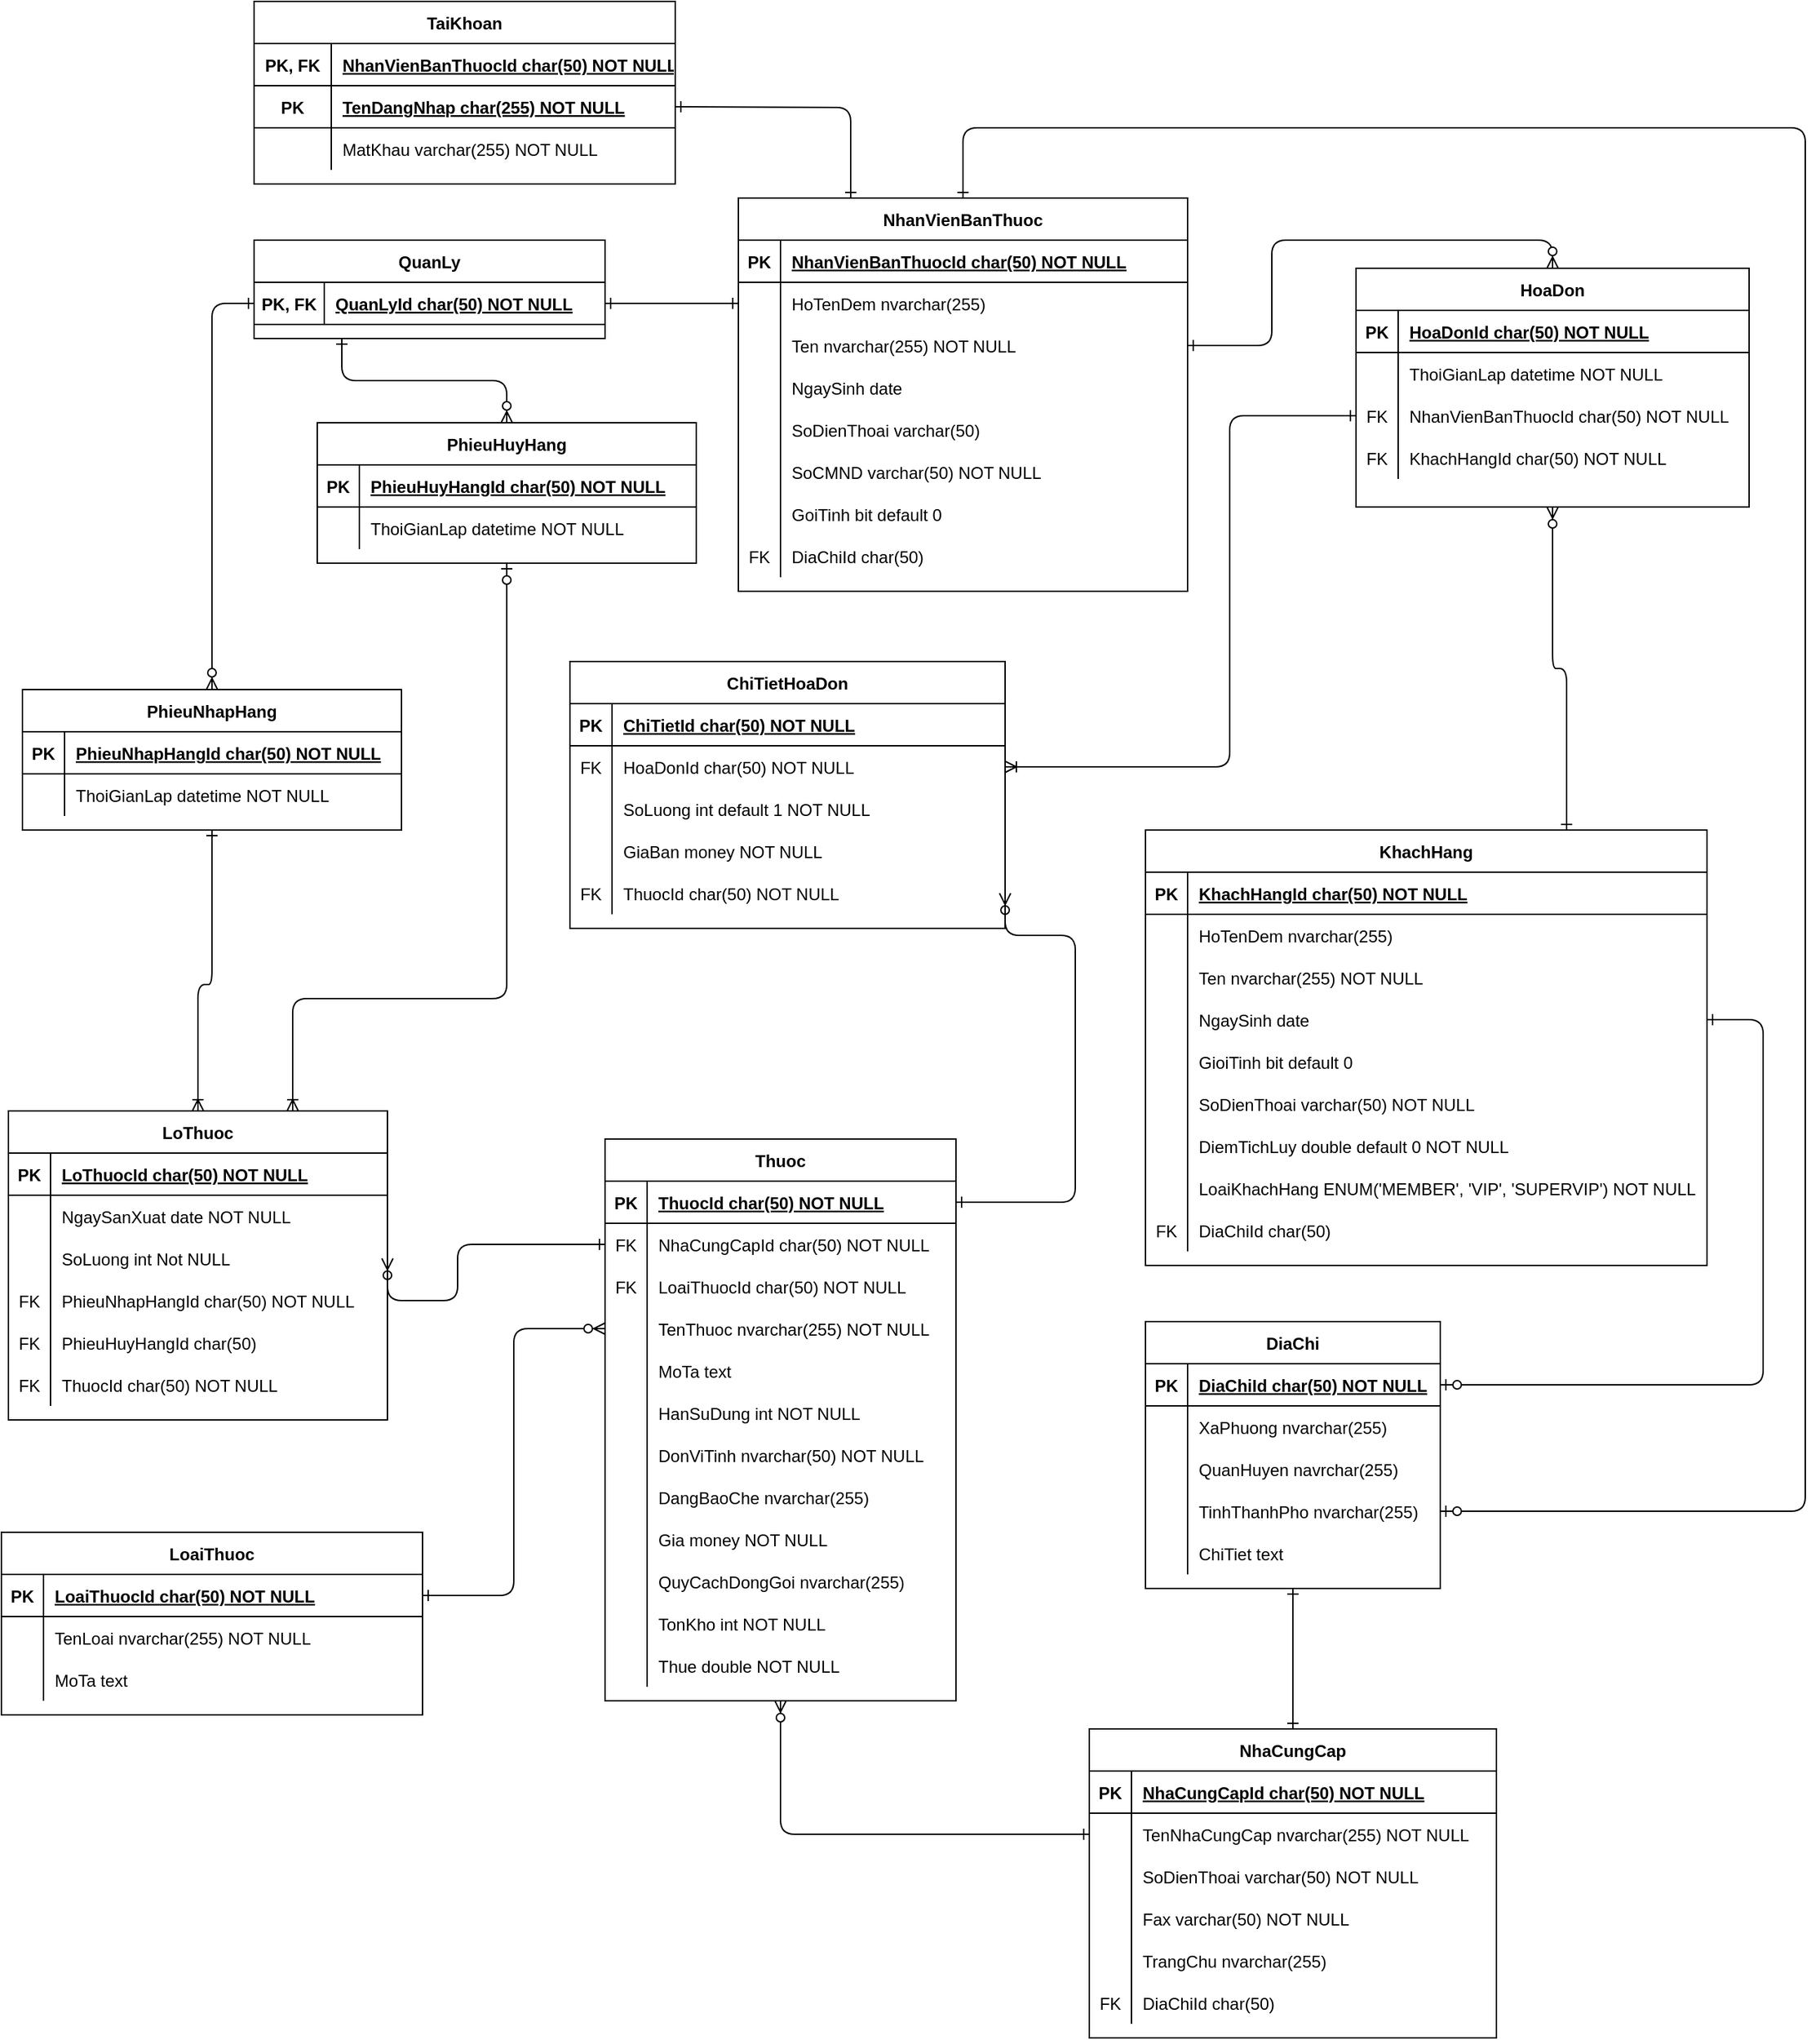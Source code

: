 <mxfile version="13.8.0" type="github">
  <diagram id="R2lEEEUBdFMjLlhIrx00" name="Page-1">
    <mxGraphModel dx="1422" dy="1943" grid="1" gridSize="10" guides="1" tooltips="1" connect="1" arrows="1" fold="1" page="1" pageScale="1" pageWidth="827" pageHeight="1169" math="0" shadow="0" extFonts="Permanent Marker^https://fonts.googleapis.com/css?family=Permanent+Marker">
      <root>
        <mxCell id="0" />
        <mxCell id="1" parent="0" />
        <mxCell id="wWXVBRlieuQ6B5zzAdz_-29" style="edgeStyle=orthogonalEdgeStyle;orthogonalLoop=1;jettySize=auto;html=1;exitX=0;exitY=0.5;exitDx=0;exitDy=0;entryX=1;entryY=0.5;entryDx=0;entryDy=0;endArrow=ERoneToMany;endFill=0;startArrow=ERone;startFill=0;rounded=1;" parent="1" target="wWXVBRlieuQ6B5zzAdz_-5" edge="1">
          <mxGeometry relative="1" as="geometry">
            <Array as="points">
              <mxPoint x="970" y="-115" />
              <mxPoint x="970" y="135" />
            </Array>
            <mxPoint x="1060" y="-115" as="sourcePoint" />
          </mxGeometry>
        </mxCell>
        <mxCell id="wWXVBRlieuQ6B5zzAdz_-67" style="edgeStyle=orthogonalEdgeStyle;rounded=1;orthogonalLoop=1;jettySize=auto;html=1;exitX=1;exitY=0.5;exitDx=0;exitDy=0;entryX=1;entryY=0.5;entryDx=0;entryDy=0;startArrow=ERone;startFill=0;endArrow=ERzeroToMany;endFill=1;" parent="1" source="wWXVBRlieuQ6B5zzAdz_-31" edge="1">
          <mxGeometry relative="1" as="geometry">
            <Array as="points">
              <mxPoint x="860" y="445" />
              <mxPoint x="860" y="255" />
            </Array>
            <mxPoint x="810" y="225" as="targetPoint" />
          </mxGeometry>
        </mxCell>
        <mxCell id="wWXVBRlieuQ6B5zzAdz_-84" style="edgeStyle=orthogonalEdgeStyle;orthogonalLoop=1;jettySize=auto;html=1;exitX=1;exitY=0.5;exitDx=0;exitDy=0;entryX=0;entryY=0.5;entryDx=0;entryDy=0;startArrow=ERone;startFill=0;endArrow=ERzeroToMany;endFill=1;rounded=1;" parent="1" source="wWXVBRlieuQ6B5zzAdz_-72" target="wWXVBRlieuQ6B5zzAdz_-40" edge="1">
          <mxGeometry relative="1" as="geometry" />
        </mxCell>
        <mxCell id="wWXVBRlieuQ6B5zzAdz_-101" style="edgeStyle=orthogonalEdgeStyle;orthogonalLoop=1;jettySize=auto;html=1;exitX=0;exitY=0.5;exitDx=0;exitDy=0;entryX=0.5;entryY=1;entryDx=0;entryDy=0;startArrow=ERone;startFill=0;endArrow=ERzeroToMany;endFill=1;rounded=1;" parent="1" source="wWXVBRlieuQ6B5zzAdz_-89" target="wWXVBRlieuQ6B5zzAdz_-30" edge="1">
          <mxGeometry relative="1" as="geometry" />
        </mxCell>
        <mxCell id="wWXVBRlieuQ6B5zzAdz_-118" style="edgeStyle=orthogonalEdgeStyle;orthogonalLoop=1;jettySize=auto;html=1;exitX=0.5;exitY=1;exitDx=0;exitDy=0;entryX=0.5;entryY=0;entryDx=0;entryDy=0;startArrow=ERone;startFill=0;endArrow=ERone;endFill=0;rounded=1;" parent="1" source="wWXVBRlieuQ6B5zzAdz_-102" target="wWXVBRlieuQ6B5zzAdz_-85" edge="1">
          <mxGeometry relative="1" as="geometry" />
        </mxCell>
        <mxCell id="oz475n8rcZloGftJFRGV-26" style="edgeStyle=orthogonalEdgeStyle;orthogonalLoop=1;jettySize=auto;html=1;exitX=0.5;exitY=0;exitDx=0;exitDy=0;entryX=1;entryY=0.5;entryDx=0;entryDy=0;endArrow=ERone;endFill=0;startArrow=ERzeroToMany;startFill=1;rounded=1;" parent="1" source="C-vyLk0tnHw3VtMMgP7b-2" target="oz475n8rcZloGftJFRGV-11" edge="1">
          <mxGeometry relative="1" as="geometry" />
        </mxCell>
        <mxCell id="oz475n8rcZloGftJFRGV-55" style="edgeStyle=orthogonalEdgeStyle;orthogonalLoop=1;jettySize=auto;html=1;exitX=0.75;exitY=0;exitDx=0;exitDy=0;startArrow=ERone;startFill=0;endArrow=ERzeroToMany;endFill=1;rounded=1;entryX=0.5;entryY=1;entryDx=0;entryDy=0;" parent="1" source="oz475n8rcZloGftJFRGV-30" target="C-vyLk0tnHw3VtMMgP7b-2" edge="1">
          <mxGeometry relative="1" as="geometry" />
        </mxCell>
        <mxCell id="oz475n8rcZloGftJFRGV-60" style="edgeStyle=orthogonalEdgeStyle;orthogonalLoop=1;jettySize=auto;html=1;exitX=1;exitY=0.5;exitDx=0;exitDy=0;startArrow=ERzeroToOne;startFill=1;endArrow=ERone;endFill=0;rounded=1;entryX=0.5;entryY=0;entryDx=0;entryDy=0;" parent="1" source="wWXVBRlieuQ6B5zzAdz_-112" target="oz475n8rcZloGftJFRGV-4" edge="1">
          <mxGeometry relative="1" as="geometry">
            <Array as="points">
              <mxPoint x="1380" y="665" />
              <mxPoint x="1380" y="-320" />
              <mxPoint x="780" y="-320" />
            </Array>
          </mxGeometry>
        </mxCell>
        <mxCell id="oz475n8rcZloGftJFRGV-59" style="edgeStyle=orthogonalEdgeStyle;orthogonalLoop=1;jettySize=auto;html=1;exitX=1;exitY=0.5;exitDx=0;exitDy=0;startArrow=ERone;startFill=0;endArrow=ERzeroToOne;endFill=1;rounded=1;entryX=1;entryY=0.5;entryDx=0;entryDy=0;" parent="1" source="oz475n8rcZloGftJFRGV-40" target="wWXVBRlieuQ6B5zzAdz_-103" edge="1">
          <mxGeometry relative="1" as="geometry">
            <Array as="points">
              <mxPoint x="1350" y="315" />
              <mxPoint x="1350" y="575" />
            </Array>
          </mxGeometry>
        </mxCell>
        <mxCell id="wWXVBRlieuQ6B5zzAdz_-1" value="ChiTietHoaDon" style="shape=table;startSize=30;container=1;collapsible=1;childLayout=tableLayout;fixedRows=1;rowLines=0;fontStyle=1;align=center;resizeLast=1;" parent="1" vertex="1">
          <mxGeometry x="500" y="60" width="310" height="190" as="geometry" />
        </mxCell>
        <mxCell id="wWXVBRlieuQ6B5zzAdz_-2" value="" style="shape=partialRectangle;collapsible=0;dropTarget=0;pointerEvents=0;fillColor=none;top=0;left=0;bottom=1;right=0;points=[[0,0.5],[1,0.5]];portConstraint=eastwest;" parent="wWXVBRlieuQ6B5zzAdz_-1" vertex="1">
          <mxGeometry y="30" width="310" height="30" as="geometry" />
        </mxCell>
        <mxCell id="wWXVBRlieuQ6B5zzAdz_-3" value="PK" style="shape=partialRectangle;connectable=0;fillColor=none;top=0;left=0;bottom=0;right=0;fontStyle=1;overflow=hidden;" parent="wWXVBRlieuQ6B5zzAdz_-2" vertex="1">
          <mxGeometry width="30" height="30" as="geometry" />
        </mxCell>
        <mxCell id="wWXVBRlieuQ6B5zzAdz_-4" value="ChiTietId char(50) NOT NULL" style="shape=partialRectangle;connectable=0;fillColor=none;top=0;left=0;bottom=0;right=0;align=left;spacingLeft=6;fontStyle=5;overflow=hidden;" parent="wWXVBRlieuQ6B5zzAdz_-2" vertex="1">
          <mxGeometry x="30" width="280" height="30" as="geometry" />
        </mxCell>
        <mxCell id="wWXVBRlieuQ6B5zzAdz_-5" value="" style="shape=partialRectangle;collapsible=0;dropTarget=0;pointerEvents=0;fillColor=none;top=0;left=0;bottom=0;right=0;points=[[0,0.5],[1,0.5]];portConstraint=eastwest;" parent="wWXVBRlieuQ6B5zzAdz_-1" vertex="1">
          <mxGeometry y="60" width="310" height="30" as="geometry" />
        </mxCell>
        <mxCell id="wWXVBRlieuQ6B5zzAdz_-6" value="FK" style="shape=partialRectangle;connectable=0;fillColor=none;top=0;left=0;bottom=0;right=0;editable=1;overflow=hidden;" parent="wWXVBRlieuQ6B5zzAdz_-5" vertex="1">
          <mxGeometry width="30" height="30" as="geometry" />
        </mxCell>
        <mxCell id="wWXVBRlieuQ6B5zzAdz_-7" value="HoaDonId char(50) NOT NULL" style="shape=partialRectangle;connectable=0;fillColor=none;top=0;left=0;bottom=0;right=0;align=left;spacingLeft=6;overflow=hidden;" parent="wWXVBRlieuQ6B5zzAdz_-5" vertex="1">
          <mxGeometry x="30" width="280" height="30" as="geometry" />
        </mxCell>
        <mxCell id="wWXVBRlieuQ6B5zzAdz_-8" value="" style="shape=partialRectangle;collapsible=0;dropTarget=0;pointerEvents=0;fillColor=none;top=0;left=0;bottom=0;right=0;points=[[0,0.5],[1,0.5]];portConstraint=eastwest;" parent="wWXVBRlieuQ6B5zzAdz_-1" vertex="1">
          <mxGeometry y="90" width="310" height="30" as="geometry" />
        </mxCell>
        <mxCell id="wWXVBRlieuQ6B5zzAdz_-9" value="" style="shape=partialRectangle;connectable=0;fillColor=none;top=0;left=0;bottom=0;right=0;editable=1;overflow=hidden;" parent="wWXVBRlieuQ6B5zzAdz_-8" vertex="1">
          <mxGeometry width="30" height="30" as="geometry" />
        </mxCell>
        <mxCell id="wWXVBRlieuQ6B5zzAdz_-10" value="SoLuong int default 1 NOT NULL" style="shape=partialRectangle;connectable=0;fillColor=none;top=0;left=0;bottom=0;right=0;align=left;spacingLeft=6;overflow=hidden;" parent="wWXVBRlieuQ6B5zzAdz_-8" vertex="1">
          <mxGeometry x="30" width="280" height="30" as="geometry" />
        </mxCell>
        <mxCell id="wWXVBRlieuQ6B5zzAdz_-11" value="" style="shape=partialRectangle;collapsible=0;dropTarget=0;pointerEvents=0;fillColor=none;top=0;left=0;bottom=0;right=0;points=[[0,0.5],[1,0.5]];portConstraint=eastwest;" parent="wWXVBRlieuQ6B5zzAdz_-1" vertex="1">
          <mxGeometry y="120" width="310" height="30" as="geometry" />
        </mxCell>
        <mxCell id="wWXVBRlieuQ6B5zzAdz_-12" value="" style="shape=partialRectangle;connectable=0;fillColor=none;top=0;left=0;bottom=0;right=0;editable=1;overflow=hidden;" parent="wWXVBRlieuQ6B5zzAdz_-11" vertex="1">
          <mxGeometry width="30" height="30" as="geometry" />
        </mxCell>
        <mxCell id="wWXVBRlieuQ6B5zzAdz_-13" value="GiaBan money NOT NULL" style="shape=partialRectangle;connectable=0;fillColor=none;top=0;left=0;bottom=0;right=0;align=left;spacingLeft=6;overflow=hidden;" parent="wWXVBRlieuQ6B5zzAdz_-11" vertex="1">
          <mxGeometry x="30" width="280" height="30" as="geometry" />
        </mxCell>
        <mxCell id="wWXVBRlieuQ6B5zzAdz_-68" value="" style="shape=partialRectangle;collapsible=0;dropTarget=0;pointerEvents=0;fillColor=none;top=0;left=0;bottom=0;right=0;points=[[0,0.5],[1,0.5]];portConstraint=eastwest;" parent="wWXVBRlieuQ6B5zzAdz_-1" vertex="1">
          <mxGeometry y="150" width="310" height="30" as="geometry" />
        </mxCell>
        <mxCell id="wWXVBRlieuQ6B5zzAdz_-69" value="FK" style="shape=partialRectangle;connectable=0;fillColor=none;top=0;left=0;bottom=0;right=0;editable=1;overflow=hidden;" parent="wWXVBRlieuQ6B5zzAdz_-68" vertex="1">
          <mxGeometry width="30" height="30" as="geometry" />
        </mxCell>
        <mxCell id="wWXVBRlieuQ6B5zzAdz_-70" value="ThuocId char(50) NOT NULL" style="shape=partialRectangle;connectable=0;fillColor=none;top=0;left=0;bottom=0;right=0;align=left;spacingLeft=6;overflow=hidden;" parent="wWXVBRlieuQ6B5zzAdz_-68" vertex="1">
          <mxGeometry x="30" width="280" height="30" as="geometry" />
        </mxCell>
        <mxCell id="oz475n8rcZloGftJFRGV-93" style="edgeStyle=orthogonalEdgeStyle;orthogonalLoop=1;jettySize=auto;html=1;exitX=1;exitY=0.5;exitDx=0;exitDy=0;entryX=0;entryY=0.5;entryDx=0;entryDy=0;startArrow=ERzeroToMany;startFill=1;endArrow=ERone;endFill=0;rounded=1;" parent="1" source="oz475n8rcZloGftJFRGV-78" target="wWXVBRlieuQ6B5zzAdz_-34" edge="1">
          <mxGeometry relative="1" as="geometry">
            <Array as="points">
              <mxPoint x="420" y="515" />
              <mxPoint x="420" y="475" />
            </Array>
          </mxGeometry>
        </mxCell>
        <mxCell id="oz475n8rcZloGftJFRGV-108" style="edgeStyle=orthogonalEdgeStyle;orthogonalLoop=1;jettySize=auto;html=1;exitX=1;exitY=0.5;exitDx=0;exitDy=0;entryX=0;entryY=0.5;entryDx=0;entryDy=0;startArrow=ERone;startFill=0;endArrow=ERone;endFill=0;rounded=1;" parent="1" source="oz475n8rcZloGftJFRGV-96" target="oz475n8rcZloGftJFRGV-8" edge="1">
          <mxGeometry relative="1" as="geometry" />
        </mxCell>
        <mxCell id="oz475n8rcZloGftJFRGV-123" style="edgeStyle=orthogonalEdgeStyle;orthogonalLoop=1;jettySize=auto;html=1;startArrow=ERone;startFill=0;endArrow=ERzeroToMany;endFill=1;rounded=1;" parent="1" source="oz475n8rcZloGftJFRGV-96" target="oz475n8rcZloGftJFRGV-109" edge="1">
          <mxGeometry relative="1" as="geometry" />
        </mxCell>
        <mxCell id="oz475n8rcZloGftJFRGV-122" style="edgeStyle=orthogonalEdgeStyle;orthogonalLoop=1;jettySize=auto;html=1;exitX=0.5;exitY=0;exitDx=0;exitDy=0;entryX=0.5;entryY=1;entryDx=0;entryDy=0;startArrow=ERoneToMany;startFill=0;endArrow=ERone;endFill=0;rounded=1;" parent="1" source="oz475n8rcZloGftJFRGV-68" target="oz475n8rcZloGftJFRGV-109" edge="1">
          <mxGeometry relative="1" as="geometry">
            <Array as="points">
              <mxPoint x="235" y="290" />
              <mxPoint x="245" y="290" />
            </Array>
            <mxPoint x="233.12" y="209" as="targetPoint" />
          </mxGeometry>
        </mxCell>
        <mxCell id="C-vyLk0tnHw3VtMMgP7b-2" value="HoaDon" style="shape=table;startSize=30;container=1;collapsible=1;childLayout=tableLayout;fixedRows=1;rowLines=0;fontStyle=1;align=center;resizeLast=1;" parent="1" vertex="1">
          <mxGeometry x="1060" y="-220" width="280" height="170" as="geometry" />
        </mxCell>
        <mxCell id="C-vyLk0tnHw3VtMMgP7b-3" value="" style="shape=partialRectangle;collapsible=0;dropTarget=0;pointerEvents=0;fillColor=none;points=[[0,0.5],[1,0.5]];portConstraint=eastwest;top=0;left=0;right=0;bottom=1;" parent="C-vyLk0tnHw3VtMMgP7b-2" vertex="1">
          <mxGeometry y="30" width="280" height="30" as="geometry" />
        </mxCell>
        <mxCell id="C-vyLk0tnHw3VtMMgP7b-4" value="PK" style="shape=partialRectangle;overflow=hidden;connectable=0;fillColor=none;top=0;left=0;bottom=0;right=0;fontStyle=1;" parent="C-vyLk0tnHw3VtMMgP7b-3" vertex="1">
          <mxGeometry width="30" height="30" as="geometry" />
        </mxCell>
        <mxCell id="C-vyLk0tnHw3VtMMgP7b-5" value="HoaDonId char(50) NOT NULL " style="shape=partialRectangle;overflow=hidden;connectable=0;fillColor=none;top=0;left=0;bottom=0;right=0;align=left;spacingLeft=6;fontStyle=5;" parent="C-vyLk0tnHw3VtMMgP7b-3" vertex="1">
          <mxGeometry x="30" width="250" height="30" as="geometry" />
        </mxCell>
        <mxCell id="C-vyLk0tnHw3VtMMgP7b-6" value="" style="shape=partialRectangle;collapsible=0;dropTarget=0;pointerEvents=0;fillColor=none;points=[[0,0.5],[1,0.5]];portConstraint=eastwest;top=0;left=0;right=0;bottom=0;" parent="C-vyLk0tnHw3VtMMgP7b-2" vertex="1">
          <mxGeometry y="60" width="280" height="30" as="geometry" />
        </mxCell>
        <mxCell id="C-vyLk0tnHw3VtMMgP7b-7" value="" style="shape=partialRectangle;overflow=hidden;connectable=0;fillColor=none;top=0;left=0;bottom=0;right=0;" parent="C-vyLk0tnHw3VtMMgP7b-6" vertex="1">
          <mxGeometry width="30" height="30" as="geometry" />
        </mxCell>
        <mxCell id="C-vyLk0tnHw3VtMMgP7b-8" value="ThoiGianLap datetime NOT NULL" style="shape=partialRectangle;overflow=hidden;connectable=0;fillColor=none;top=0;left=0;bottom=0;right=0;align=left;spacingLeft=6;" parent="C-vyLk0tnHw3VtMMgP7b-6" vertex="1">
          <mxGeometry x="30" width="250" height="30" as="geometry" />
        </mxCell>
        <mxCell id="oz475n8rcZloGftJFRGV-27" value="" style="shape=partialRectangle;collapsible=0;dropTarget=0;pointerEvents=0;fillColor=none;points=[[0,0.5],[1,0.5]];portConstraint=eastwest;top=0;left=0;right=0;bottom=0;" parent="C-vyLk0tnHw3VtMMgP7b-2" vertex="1">
          <mxGeometry y="90" width="280" height="30" as="geometry" />
        </mxCell>
        <mxCell id="oz475n8rcZloGftJFRGV-28" value="FK" style="shape=partialRectangle;overflow=hidden;connectable=0;fillColor=none;top=0;left=0;bottom=0;right=0;" parent="oz475n8rcZloGftJFRGV-27" vertex="1">
          <mxGeometry width="30" height="30" as="geometry" />
        </mxCell>
        <mxCell id="oz475n8rcZloGftJFRGV-29" value="NhanVienBanThuocId char(50) NOT NULL" style="shape=partialRectangle;overflow=hidden;connectable=0;fillColor=none;top=0;left=0;bottom=0;right=0;align=left;spacingLeft=6;" parent="oz475n8rcZloGftJFRGV-27" vertex="1">
          <mxGeometry x="30" width="250" height="30" as="geometry" />
        </mxCell>
        <mxCell id="oz475n8rcZloGftJFRGV-56" value="" style="shape=partialRectangle;collapsible=0;dropTarget=0;pointerEvents=0;fillColor=none;points=[[0,0.5],[1,0.5]];portConstraint=eastwest;top=0;left=0;right=0;bottom=0;" parent="C-vyLk0tnHw3VtMMgP7b-2" vertex="1">
          <mxGeometry y="120" width="280" height="30" as="geometry" />
        </mxCell>
        <mxCell id="oz475n8rcZloGftJFRGV-57" value="FK" style="shape=partialRectangle;overflow=hidden;connectable=0;fillColor=none;top=0;left=0;bottom=0;right=0;" parent="oz475n8rcZloGftJFRGV-56" vertex="1">
          <mxGeometry width="30" height="30" as="geometry" />
        </mxCell>
        <mxCell id="oz475n8rcZloGftJFRGV-58" value="KhachHangId char(50) NOT NULL" style="shape=partialRectangle;overflow=hidden;connectable=0;fillColor=none;top=0;left=0;bottom=0;right=0;align=left;spacingLeft=6;" parent="oz475n8rcZloGftJFRGV-56" vertex="1">
          <mxGeometry x="30" width="250" height="30" as="geometry" />
        </mxCell>
        <mxCell id="oz475n8rcZloGftJFRGV-137" style="edgeStyle=orthogonalEdgeStyle;orthogonalLoop=1;jettySize=auto;html=1;exitX=0.25;exitY=1;exitDx=0;exitDy=0;startArrow=ERone;startFill=0;endArrow=ERzeroToMany;endFill=1;rounded=1;" parent="1" source="oz475n8rcZloGftJFRGV-95" target="oz475n8rcZloGftJFRGV-126" edge="1">
          <mxGeometry relative="1" as="geometry" />
        </mxCell>
        <mxCell id="oz475n8rcZloGftJFRGV-136" style="edgeStyle=orthogonalEdgeStyle;orthogonalLoop=1;jettySize=auto;html=1;exitX=0.5;exitY=1;exitDx=0;exitDy=0;entryX=0.75;entryY=0;entryDx=0;entryDy=0;startArrow=ERzeroToOne;startFill=1;endArrow=ERoneToMany;endFill=0;rounded=1;" parent="1" source="oz475n8rcZloGftJFRGV-126" target="oz475n8rcZloGftJFRGV-68" edge="1">
          <mxGeometry relative="1" as="geometry">
            <Array as="points">
              <mxPoint x="455" y="300" />
              <mxPoint x="303" y="300" />
            </Array>
          </mxGeometry>
        </mxCell>
        <mxCell id="wWXVBRlieuQ6B5zzAdz_-30" value="Thuoc" style="shape=table;startSize=30;container=1;collapsible=1;childLayout=tableLayout;fixedRows=1;rowLines=0;fontStyle=1;align=center;resizeLast=1;" parent="1" vertex="1">
          <mxGeometry x="525" y="400" width="250" height="400" as="geometry" />
        </mxCell>
        <mxCell id="wWXVBRlieuQ6B5zzAdz_-31" value="" style="shape=partialRectangle;collapsible=0;dropTarget=0;pointerEvents=0;fillColor=none;top=0;left=0;bottom=1;right=0;points=[[0,0.5],[1,0.5]];portConstraint=eastwest;" parent="wWXVBRlieuQ6B5zzAdz_-30" vertex="1">
          <mxGeometry y="30" width="250" height="30" as="geometry" />
        </mxCell>
        <mxCell id="wWXVBRlieuQ6B5zzAdz_-32" value="PK" style="shape=partialRectangle;connectable=0;fillColor=none;top=0;left=0;bottom=0;right=0;fontStyle=1;overflow=hidden;" parent="wWXVBRlieuQ6B5zzAdz_-31" vertex="1">
          <mxGeometry width="30" height="30" as="geometry" />
        </mxCell>
        <mxCell id="wWXVBRlieuQ6B5zzAdz_-33" value="ThuocId char(50) NOT NULL" style="shape=partialRectangle;connectable=0;fillColor=none;top=0;left=0;bottom=0;right=0;align=left;spacingLeft=6;fontStyle=5;overflow=hidden;" parent="wWXVBRlieuQ6B5zzAdz_-31" vertex="1">
          <mxGeometry x="30" width="220" height="30" as="geometry" />
        </mxCell>
        <mxCell id="wWXVBRlieuQ6B5zzAdz_-34" value="" style="shape=partialRectangle;collapsible=0;dropTarget=0;pointerEvents=0;fillColor=none;top=0;left=0;bottom=0;right=0;points=[[0,0.5],[1,0.5]];portConstraint=eastwest;" parent="wWXVBRlieuQ6B5zzAdz_-30" vertex="1">
          <mxGeometry y="60" width="250" height="30" as="geometry" />
        </mxCell>
        <mxCell id="wWXVBRlieuQ6B5zzAdz_-35" value="FK" style="shape=partialRectangle;connectable=0;fillColor=none;top=0;left=0;bottom=0;right=0;editable=1;overflow=hidden;" parent="wWXVBRlieuQ6B5zzAdz_-34" vertex="1">
          <mxGeometry width="30" height="30" as="geometry" />
        </mxCell>
        <mxCell id="wWXVBRlieuQ6B5zzAdz_-36" value="NhaCungCapId char(50) NOT NULL" style="shape=partialRectangle;connectable=0;fillColor=none;top=0;left=0;bottom=0;right=0;align=left;spacingLeft=6;overflow=hidden;" parent="wWXVBRlieuQ6B5zzAdz_-34" vertex="1">
          <mxGeometry x="30" width="220" height="30" as="geometry" />
        </mxCell>
        <mxCell id="wWXVBRlieuQ6B5zzAdz_-37" value="" style="shape=partialRectangle;collapsible=0;dropTarget=0;pointerEvents=0;fillColor=none;top=0;left=0;bottom=0;right=0;points=[[0,0.5],[1,0.5]];portConstraint=eastwest;" parent="wWXVBRlieuQ6B5zzAdz_-30" vertex="1">
          <mxGeometry y="90" width="250" height="30" as="geometry" />
        </mxCell>
        <mxCell id="wWXVBRlieuQ6B5zzAdz_-38" value="FK" style="shape=partialRectangle;connectable=0;fillColor=none;top=0;left=0;bottom=0;right=0;editable=1;overflow=hidden;" parent="wWXVBRlieuQ6B5zzAdz_-37" vertex="1">
          <mxGeometry width="30" height="30" as="geometry" />
        </mxCell>
        <mxCell id="wWXVBRlieuQ6B5zzAdz_-39" value="LoaiThuocId char(50) NOT NULL" style="shape=partialRectangle;connectable=0;fillColor=none;top=0;left=0;bottom=0;right=0;align=left;spacingLeft=6;overflow=hidden;" parent="wWXVBRlieuQ6B5zzAdz_-37" vertex="1">
          <mxGeometry x="30" width="220" height="30" as="geometry" />
        </mxCell>
        <mxCell id="wWXVBRlieuQ6B5zzAdz_-40" value="" style="shape=partialRectangle;collapsible=0;dropTarget=0;pointerEvents=0;fillColor=none;top=0;left=0;bottom=0;right=0;points=[[0,0.5],[1,0.5]];portConstraint=eastwest;" parent="wWXVBRlieuQ6B5zzAdz_-30" vertex="1">
          <mxGeometry y="120" width="250" height="30" as="geometry" />
        </mxCell>
        <mxCell id="wWXVBRlieuQ6B5zzAdz_-41" value="" style="shape=partialRectangle;connectable=0;fillColor=none;top=0;left=0;bottom=0;right=0;editable=1;overflow=hidden;" parent="wWXVBRlieuQ6B5zzAdz_-40" vertex="1">
          <mxGeometry width="30" height="30" as="geometry" />
        </mxCell>
        <mxCell id="wWXVBRlieuQ6B5zzAdz_-42" value="TenThuoc nvarchar(255) NOT NULL" style="shape=partialRectangle;connectable=0;fillColor=none;top=0;left=0;bottom=0;right=0;align=left;spacingLeft=6;overflow=hidden;" parent="wWXVBRlieuQ6B5zzAdz_-40" vertex="1">
          <mxGeometry x="30" width="220" height="30" as="geometry" />
        </mxCell>
        <mxCell id="wWXVBRlieuQ6B5zzAdz_-43" value="" style="shape=partialRectangle;collapsible=0;dropTarget=0;pointerEvents=0;fillColor=none;top=0;left=0;bottom=0;right=0;points=[[0,0.5],[1,0.5]];portConstraint=eastwest;" parent="wWXVBRlieuQ6B5zzAdz_-30" vertex="1">
          <mxGeometry y="150" width="250" height="30" as="geometry" />
        </mxCell>
        <mxCell id="wWXVBRlieuQ6B5zzAdz_-44" value="" style="shape=partialRectangle;connectable=0;fillColor=none;top=0;left=0;bottom=0;right=0;editable=1;overflow=hidden;" parent="wWXVBRlieuQ6B5zzAdz_-43" vertex="1">
          <mxGeometry width="30" height="30" as="geometry" />
        </mxCell>
        <mxCell id="wWXVBRlieuQ6B5zzAdz_-45" value="MoTa text" style="shape=partialRectangle;connectable=0;fillColor=none;top=0;left=0;bottom=0;right=0;align=left;spacingLeft=6;overflow=hidden;" parent="wWXVBRlieuQ6B5zzAdz_-43" vertex="1">
          <mxGeometry x="30" width="220" height="30" as="geometry" />
        </mxCell>
        <mxCell id="wWXVBRlieuQ6B5zzAdz_-46" value="" style="shape=partialRectangle;collapsible=0;dropTarget=0;pointerEvents=0;fillColor=none;top=0;left=0;bottom=0;right=0;points=[[0,0.5],[1,0.5]];portConstraint=eastwest;" parent="wWXVBRlieuQ6B5zzAdz_-30" vertex="1">
          <mxGeometry y="180" width="250" height="30" as="geometry" />
        </mxCell>
        <mxCell id="wWXVBRlieuQ6B5zzAdz_-47" value="" style="shape=partialRectangle;connectable=0;fillColor=none;top=0;left=0;bottom=0;right=0;editable=1;overflow=hidden;" parent="wWXVBRlieuQ6B5zzAdz_-46" vertex="1">
          <mxGeometry width="30" height="30" as="geometry" />
        </mxCell>
        <mxCell id="wWXVBRlieuQ6B5zzAdz_-48" value="HanSuDung int NOT NULL" style="shape=partialRectangle;connectable=0;fillColor=none;top=0;left=0;bottom=0;right=0;align=left;spacingLeft=6;overflow=hidden;" parent="wWXVBRlieuQ6B5zzAdz_-46" vertex="1">
          <mxGeometry x="30" width="220" height="30" as="geometry" />
        </mxCell>
        <mxCell id="wWXVBRlieuQ6B5zzAdz_-49" value="" style="shape=partialRectangle;collapsible=0;dropTarget=0;pointerEvents=0;fillColor=none;top=0;left=0;bottom=0;right=0;points=[[0,0.5],[1,0.5]];portConstraint=eastwest;" parent="wWXVBRlieuQ6B5zzAdz_-30" vertex="1">
          <mxGeometry y="210" width="250" height="30" as="geometry" />
        </mxCell>
        <mxCell id="wWXVBRlieuQ6B5zzAdz_-50" value="" style="shape=partialRectangle;connectable=0;fillColor=none;top=0;left=0;bottom=0;right=0;editable=1;overflow=hidden;" parent="wWXVBRlieuQ6B5zzAdz_-49" vertex="1">
          <mxGeometry width="30" height="30" as="geometry" />
        </mxCell>
        <mxCell id="wWXVBRlieuQ6B5zzAdz_-51" value="DonViTinh nvarchar(50) NOT NULL" style="shape=partialRectangle;connectable=0;fillColor=none;top=0;left=0;bottom=0;right=0;align=left;spacingLeft=6;overflow=hidden;" parent="wWXVBRlieuQ6B5zzAdz_-49" vertex="1">
          <mxGeometry x="30" width="220" height="30" as="geometry" />
        </mxCell>
        <mxCell id="wWXVBRlieuQ6B5zzAdz_-52" value="" style="shape=partialRectangle;collapsible=0;dropTarget=0;pointerEvents=0;fillColor=none;top=0;left=0;bottom=0;right=0;points=[[0,0.5],[1,0.5]];portConstraint=eastwest;" parent="wWXVBRlieuQ6B5zzAdz_-30" vertex="1">
          <mxGeometry y="240" width="250" height="30" as="geometry" />
        </mxCell>
        <mxCell id="wWXVBRlieuQ6B5zzAdz_-53" value="" style="shape=partialRectangle;connectable=0;fillColor=none;top=0;left=0;bottom=0;right=0;editable=1;overflow=hidden;" parent="wWXVBRlieuQ6B5zzAdz_-52" vertex="1">
          <mxGeometry width="30" height="30" as="geometry" />
        </mxCell>
        <mxCell id="wWXVBRlieuQ6B5zzAdz_-54" value="DangBaoChe nvarchar(255)" style="shape=partialRectangle;connectable=0;fillColor=none;top=0;left=0;bottom=0;right=0;align=left;spacingLeft=6;overflow=hidden;" parent="wWXVBRlieuQ6B5zzAdz_-52" vertex="1">
          <mxGeometry x="30" width="220" height="30" as="geometry" />
        </mxCell>
        <mxCell id="wWXVBRlieuQ6B5zzAdz_-55" value="" style="shape=partialRectangle;collapsible=0;dropTarget=0;pointerEvents=0;fillColor=none;top=0;left=0;bottom=0;right=0;points=[[0,0.5],[1,0.5]];portConstraint=eastwest;" parent="wWXVBRlieuQ6B5zzAdz_-30" vertex="1">
          <mxGeometry y="270" width="250" height="30" as="geometry" />
        </mxCell>
        <mxCell id="wWXVBRlieuQ6B5zzAdz_-56" value="" style="shape=partialRectangle;connectable=0;fillColor=none;top=0;left=0;bottom=0;right=0;editable=1;overflow=hidden;" parent="wWXVBRlieuQ6B5zzAdz_-55" vertex="1">
          <mxGeometry width="30" height="30" as="geometry" />
        </mxCell>
        <mxCell id="wWXVBRlieuQ6B5zzAdz_-57" value="Gia money NOT NULL" style="shape=partialRectangle;connectable=0;fillColor=none;top=0;left=0;bottom=0;right=0;align=left;spacingLeft=6;overflow=hidden;" parent="wWXVBRlieuQ6B5zzAdz_-55" vertex="1">
          <mxGeometry x="30" width="220" height="30" as="geometry" />
        </mxCell>
        <mxCell id="wWXVBRlieuQ6B5zzAdz_-58" value="" style="shape=partialRectangle;collapsible=0;dropTarget=0;pointerEvents=0;fillColor=none;top=0;left=0;bottom=0;right=0;points=[[0,0.5],[1,0.5]];portConstraint=eastwest;" parent="wWXVBRlieuQ6B5zzAdz_-30" vertex="1">
          <mxGeometry y="300" width="250" height="30" as="geometry" />
        </mxCell>
        <mxCell id="wWXVBRlieuQ6B5zzAdz_-59" value="" style="shape=partialRectangle;connectable=0;fillColor=none;top=0;left=0;bottom=0;right=0;editable=1;overflow=hidden;" parent="wWXVBRlieuQ6B5zzAdz_-58" vertex="1">
          <mxGeometry width="30" height="30" as="geometry" />
        </mxCell>
        <mxCell id="wWXVBRlieuQ6B5zzAdz_-60" value="QuyCachDongGoi nvarchar(255)" style="shape=partialRectangle;connectable=0;fillColor=none;top=0;left=0;bottom=0;right=0;align=left;spacingLeft=6;overflow=hidden;" parent="wWXVBRlieuQ6B5zzAdz_-58" vertex="1">
          <mxGeometry x="30" width="220" height="30" as="geometry" />
        </mxCell>
        <mxCell id="wWXVBRlieuQ6B5zzAdz_-61" value="" style="shape=partialRectangle;collapsible=0;dropTarget=0;pointerEvents=0;fillColor=none;top=0;left=0;bottom=0;right=0;points=[[0,0.5],[1,0.5]];portConstraint=eastwest;" parent="wWXVBRlieuQ6B5zzAdz_-30" vertex="1">
          <mxGeometry y="330" width="250" height="30" as="geometry" />
        </mxCell>
        <mxCell id="wWXVBRlieuQ6B5zzAdz_-62" value="" style="shape=partialRectangle;connectable=0;fillColor=none;top=0;left=0;bottom=0;right=0;editable=1;overflow=hidden;" parent="wWXVBRlieuQ6B5zzAdz_-61" vertex="1">
          <mxGeometry width="30" height="30" as="geometry" />
        </mxCell>
        <mxCell id="wWXVBRlieuQ6B5zzAdz_-63" value="TonKho int NOT NULL" style="shape=partialRectangle;connectable=0;fillColor=none;top=0;left=0;bottom=0;right=0;align=left;spacingLeft=6;overflow=hidden;" parent="wWXVBRlieuQ6B5zzAdz_-61" vertex="1">
          <mxGeometry x="30" width="220" height="30" as="geometry" />
        </mxCell>
        <mxCell id="wWXVBRlieuQ6B5zzAdz_-64" value="" style="shape=partialRectangle;collapsible=0;dropTarget=0;pointerEvents=0;fillColor=none;top=0;left=0;bottom=0;right=0;points=[[0,0.5],[1,0.5]];portConstraint=eastwest;" parent="wWXVBRlieuQ6B5zzAdz_-30" vertex="1">
          <mxGeometry y="360" width="250" height="30" as="geometry" />
        </mxCell>
        <mxCell id="wWXVBRlieuQ6B5zzAdz_-65" value="" style="shape=partialRectangle;connectable=0;fillColor=none;top=0;left=0;bottom=0;right=0;editable=1;overflow=hidden;" parent="wWXVBRlieuQ6B5zzAdz_-64" vertex="1">
          <mxGeometry width="30" height="30" as="geometry" />
        </mxCell>
        <mxCell id="wWXVBRlieuQ6B5zzAdz_-66" value="Thue double NOT NULL" style="shape=partialRectangle;connectable=0;fillColor=none;top=0;left=0;bottom=0;right=0;align=left;spacingLeft=6;overflow=hidden;" parent="wWXVBRlieuQ6B5zzAdz_-64" vertex="1">
          <mxGeometry x="30" width="220" height="30" as="geometry" />
        </mxCell>
        <mxCell id="oz475n8rcZloGftJFRGV-30" value="KhachHang" style="shape=table;startSize=30;container=1;collapsible=1;childLayout=tableLayout;fixedRows=1;rowLines=0;fontStyle=1;align=center;resizeLast=1;" parent="1" vertex="1">
          <mxGeometry x="910" y="180" width="400" height="310" as="geometry" />
        </mxCell>
        <mxCell id="oz475n8rcZloGftJFRGV-31" value="" style="shape=partialRectangle;collapsible=0;dropTarget=0;pointerEvents=0;fillColor=none;top=0;left=0;bottom=1;right=0;points=[[0,0.5],[1,0.5]];portConstraint=eastwest;" parent="oz475n8rcZloGftJFRGV-30" vertex="1">
          <mxGeometry y="30" width="400" height="30" as="geometry" />
        </mxCell>
        <mxCell id="oz475n8rcZloGftJFRGV-32" value="PK" style="shape=partialRectangle;connectable=0;fillColor=none;top=0;left=0;bottom=0;right=0;fontStyle=1;overflow=hidden;" parent="oz475n8rcZloGftJFRGV-31" vertex="1">
          <mxGeometry width="30" height="30" as="geometry" />
        </mxCell>
        <mxCell id="oz475n8rcZloGftJFRGV-33" value="KhachHangId char(50) NOT NULL" style="shape=partialRectangle;connectable=0;fillColor=none;top=0;left=0;bottom=0;right=0;align=left;spacingLeft=6;fontStyle=5;overflow=hidden;" parent="oz475n8rcZloGftJFRGV-31" vertex="1">
          <mxGeometry x="30" width="370" height="30" as="geometry" />
        </mxCell>
        <mxCell id="oz475n8rcZloGftJFRGV-34" value="" style="shape=partialRectangle;collapsible=0;dropTarget=0;pointerEvents=0;fillColor=none;top=0;left=0;bottom=0;right=0;points=[[0,0.5],[1,0.5]];portConstraint=eastwest;" parent="oz475n8rcZloGftJFRGV-30" vertex="1">
          <mxGeometry y="60" width="400" height="30" as="geometry" />
        </mxCell>
        <mxCell id="oz475n8rcZloGftJFRGV-35" value="" style="shape=partialRectangle;connectable=0;fillColor=none;top=0;left=0;bottom=0;right=0;editable=1;overflow=hidden;" parent="oz475n8rcZloGftJFRGV-34" vertex="1">
          <mxGeometry width="30" height="30" as="geometry" />
        </mxCell>
        <mxCell id="oz475n8rcZloGftJFRGV-36" value="HoTenDem nvarchar(255)" style="shape=partialRectangle;connectable=0;fillColor=none;top=0;left=0;bottom=0;right=0;align=left;spacingLeft=6;overflow=hidden;" parent="oz475n8rcZloGftJFRGV-34" vertex="1">
          <mxGeometry x="30" width="370" height="30" as="geometry" />
        </mxCell>
        <mxCell id="oz475n8rcZloGftJFRGV-37" value="" style="shape=partialRectangle;collapsible=0;dropTarget=0;pointerEvents=0;fillColor=none;top=0;left=0;bottom=0;right=0;points=[[0,0.5],[1,0.5]];portConstraint=eastwest;" parent="oz475n8rcZloGftJFRGV-30" vertex="1">
          <mxGeometry y="90" width="400" height="30" as="geometry" />
        </mxCell>
        <mxCell id="oz475n8rcZloGftJFRGV-38" value="" style="shape=partialRectangle;connectable=0;fillColor=none;top=0;left=0;bottom=0;right=0;editable=1;overflow=hidden;" parent="oz475n8rcZloGftJFRGV-37" vertex="1">
          <mxGeometry width="30" height="30" as="geometry" />
        </mxCell>
        <mxCell id="oz475n8rcZloGftJFRGV-39" value="Ten nvarchar(255) NOT NULL" style="shape=partialRectangle;connectable=0;fillColor=none;top=0;left=0;bottom=0;right=0;align=left;spacingLeft=6;overflow=hidden;" parent="oz475n8rcZloGftJFRGV-37" vertex="1">
          <mxGeometry x="30" width="370" height="30" as="geometry" />
        </mxCell>
        <mxCell id="oz475n8rcZloGftJFRGV-40" value="" style="shape=partialRectangle;collapsible=0;dropTarget=0;pointerEvents=0;fillColor=none;top=0;left=0;bottom=0;right=0;points=[[0,0.5],[1,0.5]];portConstraint=eastwest;" parent="oz475n8rcZloGftJFRGV-30" vertex="1">
          <mxGeometry y="120" width="400" height="30" as="geometry" />
        </mxCell>
        <mxCell id="oz475n8rcZloGftJFRGV-41" value="" style="shape=partialRectangle;connectable=0;fillColor=none;top=0;left=0;bottom=0;right=0;editable=1;overflow=hidden;" parent="oz475n8rcZloGftJFRGV-40" vertex="1">
          <mxGeometry width="30" height="30" as="geometry" />
        </mxCell>
        <mxCell id="oz475n8rcZloGftJFRGV-42" value="NgaySinh date" style="shape=partialRectangle;connectable=0;fillColor=none;top=0;left=0;bottom=0;right=0;align=left;spacingLeft=6;overflow=hidden;" parent="oz475n8rcZloGftJFRGV-40" vertex="1">
          <mxGeometry x="30" width="370" height="30" as="geometry" />
        </mxCell>
        <mxCell id="oz475n8rcZloGftJFRGV-43" value="" style="shape=partialRectangle;collapsible=0;dropTarget=0;pointerEvents=0;fillColor=none;top=0;left=0;bottom=0;right=0;points=[[0,0.5],[1,0.5]];portConstraint=eastwest;" parent="oz475n8rcZloGftJFRGV-30" vertex="1">
          <mxGeometry y="150" width="400" height="30" as="geometry" />
        </mxCell>
        <mxCell id="oz475n8rcZloGftJFRGV-44" value="" style="shape=partialRectangle;connectable=0;fillColor=none;top=0;left=0;bottom=0;right=0;editable=1;overflow=hidden;" parent="oz475n8rcZloGftJFRGV-43" vertex="1">
          <mxGeometry width="30" height="30" as="geometry" />
        </mxCell>
        <mxCell id="oz475n8rcZloGftJFRGV-45" value="GioiTinh bit default 0" style="shape=partialRectangle;connectable=0;fillColor=none;top=0;left=0;bottom=0;right=0;align=left;spacingLeft=6;overflow=hidden;" parent="oz475n8rcZloGftJFRGV-43" vertex="1">
          <mxGeometry x="30" width="370" height="30" as="geometry" />
        </mxCell>
        <mxCell id="oz475n8rcZloGftJFRGV-46" value="" style="shape=partialRectangle;collapsible=0;dropTarget=0;pointerEvents=0;fillColor=none;top=0;left=0;bottom=0;right=0;points=[[0,0.5],[1,0.5]];portConstraint=eastwest;" parent="oz475n8rcZloGftJFRGV-30" vertex="1">
          <mxGeometry y="180" width="400" height="30" as="geometry" />
        </mxCell>
        <mxCell id="oz475n8rcZloGftJFRGV-47" value="" style="shape=partialRectangle;connectable=0;fillColor=none;top=0;left=0;bottom=0;right=0;editable=1;overflow=hidden;" parent="oz475n8rcZloGftJFRGV-46" vertex="1">
          <mxGeometry width="30" height="30" as="geometry" />
        </mxCell>
        <mxCell id="oz475n8rcZloGftJFRGV-48" value="SoDienThoai varchar(50) NOT NULL" style="shape=partialRectangle;connectable=0;fillColor=none;top=0;left=0;bottom=0;right=0;align=left;spacingLeft=6;overflow=hidden;" parent="oz475n8rcZloGftJFRGV-46" vertex="1">
          <mxGeometry x="30" width="370" height="30" as="geometry" />
        </mxCell>
        <mxCell id="oz475n8rcZloGftJFRGV-49" value="" style="shape=partialRectangle;collapsible=0;dropTarget=0;pointerEvents=0;fillColor=none;top=0;left=0;bottom=0;right=0;points=[[0,0.5],[1,0.5]];portConstraint=eastwest;" parent="oz475n8rcZloGftJFRGV-30" vertex="1">
          <mxGeometry y="210" width="400" height="30" as="geometry" />
        </mxCell>
        <mxCell id="oz475n8rcZloGftJFRGV-50" value="" style="shape=partialRectangle;connectable=0;fillColor=none;top=0;left=0;bottom=0;right=0;editable=1;overflow=hidden;" parent="oz475n8rcZloGftJFRGV-49" vertex="1">
          <mxGeometry width="30" height="30" as="geometry" />
        </mxCell>
        <mxCell id="oz475n8rcZloGftJFRGV-51" value="DiemTichLuy double default 0 NOT NULL" style="shape=partialRectangle;connectable=0;fillColor=none;top=0;left=0;bottom=0;right=0;align=left;spacingLeft=6;overflow=hidden;" parent="oz475n8rcZloGftJFRGV-49" vertex="1">
          <mxGeometry x="30" width="370" height="30" as="geometry" />
        </mxCell>
        <mxCell id="oz475n8rcZloGftJFRGV-52" value="" style="shape=partialRectangle;collapsible=0;dropTarget=0;pointerEvents=0;fillColor=none;top=0;left=0;bottom=0;right=0;points=[[0,0.5],[1,0.5]];portConstraint=eastwest;" parent="oz475n8rcZloGftJFRGV-30" vertex="1">
          <mxGeometry y="240" width="400" height="30" as="geometry" />
        </mxCell>
        <mxCell id="oz475n8rcZloGftJFRGV-53" value="" style="shape=partialRectangle;connectable=0;fillColor=none;top=0;left=0;bottom=0;right=0;editable=1;overflow=hidden;" parent="oz475n8rcZloGftJFRGV-52" vertex="1">
          <mxGeometry width="30" height="30" as="geometry" />
        </mxCell>
        <mxCell id="oz475n8rcZloGftJFRGV-54" value="LoaiKhachHang ENUM(&#39;MEMBER&#39;, &#39;VIP&#39;, &#39;SUPERVIP&#39;) NOT NULL" style="shape=partialRectangle;connectable=0;fillColor=none;top=0;left=0;bottom=0;right=0;align=left;spacingLeft=6;overflow=hidden;" parent="oz475n8rcZloGftJFRGV-52" vertex="1">
          <mxGeometry x="30" width="370" height="30" as="geometry" />
        </mxCell>
        <mxCell id="oz475n8rcZloGftJFRGV-64" value="" style="shape=partialRectangle;collapsible=0;dropTarget=0;pointerEvents=0;fillColor=none;top=0;left=0;bottom=0;right=0;points=[[0,0.5],[1,0.5]];portConstraint=eastwest;" parent="oz475n8rcZloGftJFRGV-30" vertex="1">
          <mxGeometry y="270" width="400" height="30" as="geometry" />
        </mxCell>
        <mxCell id="oz475n8rcZloGftJFRGV-65" value="FK" style="shape=partialRectangle;connectable=0;fillColor=none;top=0;left=0;bottom=0;right=0;editable=1;overflow=hidden;" parent="oz475n8rcZloGftJFRGV-64" vertex="1">
          <mxGeometry width="30" height="30" as="geometry" />
        </mxCell>
        <mxCell id="oz475n8rcZloGftJFRGV-66" value="DiaChiId char(50)" style="shape=partialRectangle;connectable=0;fillColor=none;top=0;left=0;bottom=0;right=0;align=left;spacingLeft=6;overflow=hidden;" parent="oz475n8rcZloGftJFRGV-64" vertex="1">
          <mxGeometry x="30" width="370" height="30" as="geometry" />
        </mxCell>
        <mxCell id="wWXVBRlieuQ6B5zzAdz_-102" value="DiaChi" style="shape=table;startSize=30;container=1;collapsible=1;childLayout=tableLayout;fixedRows=1;rowLines=0;fontStyle=1;align=center;resizeLast=1;" parent="1" vertex="1">
          <mxGeometry x="910" y="530" width="210" height="190" as="geometry" />
        </mxCell>
        <mxCell id="wWXVBRlieuQ6B5zzAdz_-103" value="" style="shape=partialRectangle;collapsible=0;dropTarget=0;pointerEvents=0;fillColor=none;top=0;left=0;bottom=1;right=0;points=[[0,0.5],[1,0.5]];portConstraint=eastwest;" parent="wWXVBRlieuQ6B5zzAdz_-102" vertex="1">
          <mxGeometry y="30" width="210" height="30" as="geometry" />
        </mxCell>
        <mxCell id="wWXVBRlieuQ6B5zzAdz_-104" value="PK" style="shape=partialRectangle;connectable=0;fillColor=none;top=0;left=0;bottom=0;right=0;fontStyle=1;overflow=hidden;" parent="wWXVBRlieuQ6B5zzAdz_-103" vertex="1">
          <mxGeometry width="30" height="30" as="geometry" />
        </mxCell>
        <mxCell id="wWXVBRlieuQ6B5zzAdz_-105" value="DiaChiId char(50) NOT NULL" style="shape=partialRectangle;connectable=0;fillColor=none;top=0;left=0;bottom=0;right=0;align=left;spacingLeft=6;fontStyle=5;overflow=hidden;" parent="wWXVBRlieuQ6B5zzAdz_-103" vertex="1">
          <mxGeometry x="30" width="180" height="30" as="geometry" />
        </mxCell>
        <mxCell id="wWXVBRlieuQ6B5zzAdz_-106" value="" style="shape=partialRectangle;collapsible=0;dropTarget=0;pointerEvents=0;fillColor=none;top=0;left=0;bottom=0;right=0;points=[[0,0.5],[1,0.5]];portConstraint=eastwest;" parent="wWXVBRlieuQ6B5zzAdz_-102" vertex="1">
          <mxGeometry y="60" width="210" height="30" as="geometry" />
        </mxCell>
        <mxCell id="wWXVBRlieuQ6B5zzAdz_-107" value="" style="shape=partialRectangle;connectable=0;fillColor=none;top=0;left=0;bottom=0;right=0;editable=1;overflow=hidden;" parent="wWXVBRlieuQ6B5zzAdz_-106" vertex="1">
          <mxGeometry width="30" height="30" as="geometry" />
        </mxCell>
        <mxCell id="wWXVBRlieuQ6B5zzAdz_-108" value="XaPhuong nvarchar(255)" style="shape=partialRectangle;connectable=0;fillColor=none;top=0;left=0;bottom=0;right=0;align=left;spacingLeft=6;overflow=hidden;" parent="wWXVBRlieuQ6B5zzAdz_-106" vertex="1">
          <mxGeometry x="30" width="180" height="30" as="geometry" />
        </mxCell>
        <mxCell id="wWXVBRlieuQ6B5zzAdz_-109" value="" style="shape=partialRectangle;collapsible=0;dropTarget=0;pointerEvents=0;fillColor=none;top=0;left=0;bottom=0;right=0;points=[[0,0.5],[1,0.5]];portConstraint=eastwest;" parent="wWXVBRlieuQ6B5zzAdz_-102" vertex="1">
          <mxGeometry y="90" width="210" height="30" as="geometry" />
        </mxCell>
        <mxCell id="wWXVBRlieuQ6B5zzAdz_-110" value="" style="shape=partialRectangle;connectable=0;fillColor=none;top=0;left=0;bottom=0;right=0;editable=1;overflow=hidden;" parent="wWXVBRlieuQ6B5zzAdz_-109" vertex="1">
          <mxGeometry width="30" height="30" as="geometry" />
        </mxCell>
        <mxCell id="wWXVBRlieuQ6B5zzAdz_-111" value="QuanHuyen navrchar(255)" style="shape=partialRectangle;connectable=0;fillColor=none;top=0;left=0;bottom=0;right=0;align=left;spacingLeft=6;overflow=hidden;" parent="wWXVBRlieuQ6B5zzAdz_-109" vertex="1">
          <mxGeometry x="30" width="180" height="30" as="geometry" />
        </mxCell>
        <mxCell id="wWXVBRlieuQ6B5zzAdz_-112" value="" style="shape=partialRectangle;collapsible=0;dropTarget=0;pointerEvents=0;fillColor=none;top=0;left=0;bottom=0;right=0;points=[[0,0.5],[1,0.5]];portConstraint=eastwest;" parent="wWXVBRlieuQ6B5zzAdz_-102" vertex="1">
          <mxGeometry y="120" width="210" height="30" as="geometry" />
        </mxCell>
        <mxCell id="wWXVBRlieuQ6B5zzAdz_-113" value="" style="shape=partialRectangle;connectable=0;fillColor=none;top=0;left=0;bottom=0;right=0;editable=1;overflow=hidden;" parent="wWXVBRlieuQ6B5zzAdz_-112" vertex="1">
          <mxGeometry width="30" height="30" as="geometry" />
        </mxCell>
        <mxCell id="wWXVBRlieuQ6B5zzAdz_-114" value="TinhThanhPho nvarchar(255)" style="shape=partialRectangle;connectable=0;fillColor=none;top=0;left=0;bottom=0;right=0;align=left;spacingLeft=6;overflow=hidden;" parent="wWXVBRlieuQ6B5zzAdz_-112" vertex="1">
          <mxGeometry x="30" width="180" height="30" as="geometry" />
        </mxCell>
        <mxCell id="wWXVBRlieuQ6B5zzAdz_-115" value="" style="shape=partialRectangle;collapsible=0;dropTarget=0;pointerEvents=0;fillColor=none;top=0;left=0;bottom=0;right=0;points=[[0,0.5],[1,0.5]];portConstraint=eastwest;" parent="wWXVBRlieuQ6B5zzAdz_-102" vertex="1">
          <mxGeometry y="150" width="210" height="30" as="geometry" />
        </mxCell>
        <mxCell id="wWXVBRlieuQ6B5zzAdz_-116" value="" style="shape=partialRectangle;connectable=0;fillColor=none;top=0;left=0;bottom=0;right=0;editable=1;overflow=hidden;" parent="wWXVBRlieuQ6B5zzAdz_-115" vertex="1">
          <mxGeometry width="30" height="30" as="geometry" />
        </mxCell>
        <mxCell id="wWXVBRlieuQ6B5zzAdz_-117" value="ChiTiet text" style="shape=partialRectangle;connectable=0;fillColor=none;top=0;left=0;bottom=0;right=0;align=left;spacingLeft=6;overflow=hidden;" parent="wWXVBRlieuQ6B5zzAdz_-115" vertex="1">
          <mxGeometry x="30" width="180" height="30" as="geometry" />
        </mxCell>
        <mxCell id="oz475n8rcZloGftJFRGV-4" value="NhanVienBanThuoc" style="shape=table;startSize=30;container=1;collapsible=1;childLayout=tableLayout;fixedRows=1;rowLines=0;fontStyle=1;align=center;resizeLast=1;" parent="1" vertex="1">
          <mxGeometry x="620" y="-270" width="320" height="280" as="geometry" />
        </mxCell>
        <mxCell id="oz475n8rcZloGftJFRGV-5" value="" style="shape=partialRectangle;collapsible=0;dropTarget=0;pointerEvents=0;fillColor=none;top=0;left=0;bottom=1;right=0;points=[[0,0.5],[1,0.5]];portConstraint=eastwest;" parent="oz475n8rcZloGftJFRGV-4" vertex="1">
          <mxGeometry y="30" width="320" height="30" as="geometry" />
        </mxCell>
        <mxCell id="oz475n8rcZloGftJFRGV-6" value="PK" style="shape=partialRectangle;connectable=0;fillColor=none;top=0;left=0;bottom=0;right=0;fontStyle=1;overflow=hidden;" parent="oz475n8rcZloGftJFRGV-5" vertex="1">
          <mxGeometry width="30" height="30" as="geometry" />
        </mxCell>
        <mxCell id="oz475n8rcZloGftJFRGV-7" value="NhanVienBanThuocId char(50) NOT NULL" style="shape=partialRectangle;connectable=0;fillColor=none;top=0;left=0;bottom=0;right=0;align=left;spacingLeft=6;fontStyle=5;overflow=hidden;" parent="oz475n8rcZloGftJFRGV-5" vertex="1">
          <mxGeometry x="30" width="290" height="30" as="geometry" />
        </mxCell>
        <mxCell id="oz475n8rcZloGftJFRGV-8" value="" style="shape=partialRectangle;collapsible=0;dropTarget=0;pointerEvents=0;fillColor=none;top=0;left=0;bottom=0;right=0;points=[[0,0.5],[1,0.5]];portConstraint=eastwest;" parent="oz475n8rcZloGftJFRGV-4" vertex="1">
          <mxGeometry y="60" width="320" height="30" as="geometry" />
        </mxCell>
        <mxCell id="oz475n8rcZloGftJFRGV-9" value="" style="shape=partialRectangle;connectable=0;fillColor=none;top=0;left=0;bottom=0;right=0;editable=1;overflow=hidden;" parent="oz475n8rcZloGftJFRGV-8" vertex="1">
          <mxGeometry width="30" height="30" as="geometry" />
        </mxCell>
        <mxCell id="oz475n8rcZloGftJFRGV-10" value="HoTenDem nvarchar(255)" style="shape=partialRectangle;connectable=0;fillColor=none;top=0;left=0;bottom=0;right=0;align=left;spacingLeft=6;overflow=hidden;" parent="oz475n8rcZloGftJFRGV-8" vertex="1">
          <mxGeometry x="30" width="290" height="30" as="geometry" />
        </mxCell>
        <mxCell id="oz475n8rcZloGftJFRGV-11" value="" style="shape=partialRectangle;collapsible=0;dropTarget=0;pointerEvents=0;fillColor=none;top=0;left=0;bottom=0;right=0;points=[[0,0.5],[1,0.5]];portConstraint=eastwest;" parent="oz475n8rcZloGftJFRGV-4" vertex="1">
          <mxGeometry y="90" width="320" height="30" as="geometry" />
        </mxCell>
        <mxCell id="oz475n8rcZloGftJFRGV-12" value="" style="shape=partialRectangle;connectable=0;fillColor=none;top=0;left=0;bottom=0;right=0;editable=1;overflow=hidden;" parent="oz475n8rcZloGftJFRGV-11" vertex="1">
          <mxGeometry width="30" height="30" as="geometry" />
        </mxCell>
        <mxCell id="oz475n8rcZloGftJFRGV-13" value="Ten nvarchar(255) NOT NULL" style="shape=partialRectangle;connectable=0;fillColor=none;top=0;left=0;bottom=0;right=0;align=left;spacingLeft=6;overflow=hidden;" parent="oz475n8rcZloGftJFRGV-11" vertex="1">
          <mxGeometry x="30" width="290" height="30" as="geometry" />
        </mxCell>
        <mxCell id="oz475n8rcZloGftJFRGV-14" value="" style="shape=partialRectangle;collapsible=0;dropTarget=0;pointerEvents=0;fillColor=none;top=0;left=0;bottom=0;right=0;points=[[0,0.5],[1,0.5]];portConstraint=eastwest;" parent="oz475n8rcZloGftJFRGV-4" vertex="1">
          <mxGeometry y="120" width="320" height="30" as="geometry" />
        </mxCell>
        <mxCell id="oz475n8rcZloGftJFRGV-15" value="" style="shape=partialRectangle;connectable=0;fillColor=none;top=0;left=0;bottom=0;right=0;editable=1;overflow=hidden;" parent="oz475n8rcZloGftJFRGV-14" vertex="1">
          <mxGeometry width="30" height="30" as="geometry" />
        </mxCell>
        <mxCell id="oz475n8rcZloGftJFRGV-16" value="NgaySinh date" style="shape=partialRectangle;connectable=0;fillColor=none;top=0;left=0;bottom=0;right=0;align=left;spacingLeft=6;overflow=hidden;" parent="oz475n8rcZloGftJFRGV-14" vertex="1">
          <mxGeometry x="30" width="290" height="30" as="geometry" />
        </mxCell>
        <mxCell id="oz475n8rcZloGftJFRGV-17" value="" style="shape=partialRectangle;collapsible=0;dropTarget=0;pointerEvents=0;fillColor=none;top=0;left=0;bottom=0;right=0;points=[[0,0.5],[1,0.5]];portConstraint=eastwest;" parent="oz475n8rcZloGftJFRGV-4" vertex="1">
          <mxGeometry y="150" width="320" height="30" as="geometry" />
        </mxCell>
        <mxCell id="oz475n8rcZloGftJFRGV-18" value="" style="shape=partialRectangle;connectable=0;fillColor=none;top=0;left=0;bottom=0;right=0;editable=1;overflow=hidden;" parent="oz475n8rcZloGftJFRGV-17" vertex="1">
          <mxGeometry width="30" height="30" as="geometry" />
        </mxCell>
        <mxCell id="oz475n8rcZloGftJFRGV-19" value="SoDienThoai varchar(50)" style="shape=partialRectangle;connectable=0;fillColor=none;top=0;left=0;bottom=0;right=0;align=left;spacingLeft=6;overflow=hidden;" parent="oz475n8rcZloGftJFRGV-17" vertex="1">
          <mxGeometry x="30" width="290" height="30" as="geometry" />
        </mxCell>
        <mxCell id="oz475n8rcZloGftJFRGV-20" value="" style="shape=partialRectangle;collapsible=0;dropTarget=0;pointerEvents=0;fillColor=none;top=0;left=0;bottom=0;right=0;points=[[0,0.5],[1,0.5]];portConstraint=eastwest;" parent="oz475n8rcZloGftJFRGV-4" vertex="1">
          <mxGeometry y="180" width="320" height="30" as="geometry" />
        </mxCell>
        <mxCell id="oz475n8rcZloGftJFRGV-21" value="" style="shape=partialRectangle;connectable=0;fillColor=none;top=0;left=0;bottom=0;right=0;editable=1;overflow=hidden;" parent="oz475n8rcZloGftJFRGV-20" vertex="1">
          <mxGeometry width="30" height="30" as="geometry" />
        </mxCell>
        <mxCell id="oz475n8rcZloGftJFRGV-22" value="SoCMND varchar(50) NOT NULL" style="shape=partialRectangle;connectable=0;fillColor=none;top=0;left=0;bottom=0;right=0;align=left;spacingLeft=6;overflow=hidden;" parent="oz475n8rcZloGftJFRGV-20" vertex="1">
          <mxGeometry x="30" width="290" height="30" as="geometry" />
        </mxCell>
        <mxCell id="oz475n8rcZloGftJFRGV-23" value="" style="shape=partialRectangle;collapsible=0;dropTarget=0;pointerEvents=0;fillColor=none;top=0;left=0;bottom=0;right=0;points=[[0,0.5],[1,0.5]];portConstraint=eastwest;" parent="oz475n8rcZloGftJFRGV-4" vertex="1">
          <mxGeometry y="210" width="320" height="30" as="geometry" />
        </mxCell>
        <mxCell id="oz475n8rcZloGftJFRGV-24" value="" style="shape=partialRectangle;connectable=0;fillColor=none;top=0;left=0;bottom=0;right=0;editable=1;overflow=hidden;" parent="oz475n8rcZloGftJFRGV-23" vertex="1">
          <mxGeometry width="30" height="30" as="geometry" />
        </mxCell>
        <mxCell id="oz475n8rcZloGftJFRGV-25" value="GoiTinh bit default 0" style="shape=partialRectangle;connectable=0;fillColor=none;top=0;left=0;bottom=0;right=0;align=left;spacingLeft=6;overflow=hidden;" parent="oz475n8rcZloGftJFRGV-23" vertex="1">
          <mxGeometry x="30" width="290" height="30" as="geometry" />
        </mxCell>
        <mxCell id="oz475n8rcZloGftJFRGV-61" value="" style="shape=partialRectangle;collapsible=0;dropTarget=0;pointerEvents=0;fillColor=none;top=0;left=0;bottom=0;right=0;points=[[0,0.5],[1,0.5]];portConstraint=eastwest;" parent="oz475n8rcZloGftJFRGV-4" vertex="1">
          <mxGeometry y="240" width="320" height="30" as="geometry" />
        </mxCell>
        <mxCell id="oz475n8rcZloGftJFRGV-62" value="FK" style="shape=partialRectangle;connectable=0;fillColor=none;top=0;left=0;bottom=0;right=0;editable=1;overflow=hidden;" parent="oz475n8rcZloGftJFRGV-61" vertex="1">
          <mxGeometry width="30" height="30" as="geometry" />
        </mxCell>
        <mxCell id="oz475n8rcZloGftJFRGV-63" value="DiaChiId char(50)" style="shape=partialRectangle;connectable=0;fillColor=none;top=0;left=0;bottom=0;right=0;align=left;spacingLeft=6;overflow=hidden;" parent="oz475n8rcZloGftJFRGV-61" vertex="1">
          <mxGeometry x="30" width="290" height="30" as="geometry" />
        </mxCell>
        <mxCell id="oz475n8rcZloGftJFRGV-95" value="QuanLy" style="shape=table;startSize=30;container=1;collapsible=1;childLayout=tableLayout;fixedRows=1;rowLines=0;fontStyle=1;align=center;resizeLast=1;" parent="1" vertex="1">
          <mxGeometry x="275" y="-240" width="250" height="70" as="geometry" />
        </mxCell>
        <mxCell id="oz475n8rcZloGftJFRGV-96" value="" style="shape=partialRectangle;collapsible=0;dropTarget=0;pointerEvents=0;fillColor=none;top=0;left=0;bottom=1;right=0;points=[[0,0.5],[1,0.5]];portConstraint=eastwest;" parent="oz475n8rcZloGftJFRGV-95" vertex="1">
          <mxGeometry y="30" width="250" height="30" as="geometry" />
        </mxCell>
        <mxCell id="oz475n8rcZloGftJFRGV-97" value="PK, FK" style="shape=partialRectangle;connectable=0;fillColor=none;top=0;left=0;bottom=0;right=0;fontStyle=1;overflow=hidden;" parent="oz475n8rcZloGftJFRGV-96" vertex="1">
          <mxGeometry width="50" height="30" as="geometry" />
        </mxCell>
        <mxCell id="oz475n8rcZloGftJFRGV-98" value="QuanLyId char(50) NOT NULL" style="shape=partialRectangle;connectable=0;fillColor=none;top=0;left=0;bottom=0;right=0;align=left;spacingLeft=6;fontStyle=5;overflow=hidden;" parent="oz475n8rcZloGftJFRGV-96" vertex="1">
          <mxGeometry x="50" width="200" height="30" as="geometry" />
        </mxCell>
        <mxCell id="oz475n8rcZloGftJFRGV-126" value="PhieuHuyHang" style="shape=table;startSize=30;container=1;collapsible=1;childLayout=tableLayout;fixedRows=1;rowLines=0;fontStyle=1;align=center;resizeLast=1;" parent="1" vertex="1">
          <mxGeometry x="320" y="-110" width="270" height="100" as="geometry" />
        </mxCell>
        <mxCell id="oz475n8rcZloGftJFRGV-127" value="" style="shape=partialRectangle;collapsible=0;dropTarget=0;pointerEvents=0;fillColor=none;top=0;left=0;bottom=1;right=0;points=[[0,0.5],[1,0.5]];portConstraint=eastwest;" parent="oz475n8rcZloGftJFRGV-126" vertex="1">
          <mxGeometry y="30" width="270" height="30" as="geometry" />
        </mxCell>
        <mxCell id="oz475n8rcZloGftJFRGV-128" value="PK" style="shape=partialRectangle;connectable=0;fillColor=none;top=0;left=0;bottom=0;right=0;fontStyle=1;overflow=hidden;" parent="oz475n8rcZloGftJFRGV-127" vertex="1">
          <mxGeometry width="30" height="30" as="geometry" />
        </mxCell>
        <mxCell id="oz475n8rcZloGftJFRGV-129" value="PhieuHuyHangId char(50) NOT NULL" style="shape=partialRectangle;connectable=0;fillColor=none;top=0;left=0;bottom=0;right=0;align=left;spacingLeft=6;fontStyle=5;overflow=hidden;" parent="oz475n8rcZloGftJFRGV-127" vertex="1">
          <mxGeometry x="30" width="240" height="30" as="geometry" />
        </mxCell>
        <mxCell id="oz475n8rcZloGftJFRGV-130" value="" style="shape=partialRectangle;collapsible=0;dropTarget=0;pointerEvents=0;fillColor=none;top=0;left=0;bottom=0;right=0;points=[[0,0.5],[1,0.5]];portConstraint=eastwest;" parent="oz475n8rcZloGftJFRGV-126" vertex="1">
          <mxGeometry y="60" width="270" height="30" as="geometry" />
        </mxCell>
        <mxCell id="oz475n8rcZloGftJFRGV-131" value="" style="shape=partialRectangle;connectable=0;fillColor=none;top=0;left=0;bottom=0;right=0;editable=1;overflow=hidden;" parent="oz475n8rcZloGftJFRGV-130" vertex="1">
          <mxGeometry width="30" height="30" as="geometry" />
        </mxCell>
        <mxCell id="oz475n8rcZloGftJFRGV-132" value="ThoiGianLap datetime NOT NULL" style="shape=partialRectangle;connectable=0;fillColor=none;top=0;left=0;bottom=0;right=0;align=left;spacingLeft=6;overflow=hidden;" parent="oz475n8rcZloGftJFRGV-130" vertex="1">
          <mxGeometry x="30" width="240" height="30" as="geometry" />
        </mxCell>
        <mxCell id="oz475n8rcZloGftJFRGV-109" value="PhieuNhapHang" style="shape=table;startSize=30;container=1;collapsible=1;childLayout=tableLayout;fixedRows=1;rowLines=0;fontStyle=1;align=center;resizeLast=1;" parent="1" vertex="1">
          <mxGeometry x="110" y="80" width="270" height="100" as="geometry" />
        </mxCell>
        <mxCell id="oz475n8rcZloGftJFRGV-110" value="" style="shape=partialRectangle;collapsible=0;dropTarget=0;pointerEvents=0;fillColor=none;top=0;left=0;bottom=1;right=0;points=[[0,0.5],[1,0.5]];portConstraint=eastwest;" parent="oz475n8rcZloGftJFRGV-109" vertex="1">
          <mxGeometry y="30" width="270" height="30" as="geometry" />
        </mxCell>
        <mxCell id="oz475n8rcZloGftJFRGV-111" value="PK" style="shape=partialRectangle;connectable=0;fillColor=none;top=0;left=0;bottom=0;right=0;fontStyle=1;overflow=hidden;" parent="oz475n8rcZloGftJFRGV-110" vertex="1">
          <mxGeometry width="30" height="30" as="geometry" />
        </mxCell>
        <mxCell id="oz475n8rcZloGftJFRGV-112" value="PhieuNhapHangId char(50) NOT NULL" style="shape=partialRectangle;connectable=0;fillColor=none;top=0;left=0;bottom=0;right=0;align=left;spacingLeft=6;fontStyle=5;overflow=hidden;" parent="oz475n8rcZloGftJFRGV-110" vertex="1">
          <mxGeometry x="30" width="240" height="30" as="geometry" />
        </mxCell>
        <mxCell id="oz475n8rcZloGftJFRGV-113" value="" style="shape=partialRectangle;collapsible=0;dropTarget=0;pointerEvents=0;fillColor=none;top=0;left=0;bottom=0;right=0;points=[[0,0.5],[1,0.5]];portConstraint=eastwest;" parent="oz475n8rcZloGftJFRGV-109" vertex="1">
          <mxGeometry y="60" width="270" height="30" as="geometry" />
        </mxCell>
        <mxCell id="oz475n8rcZloGftJFRGV-114" value="" style="shape=partialRectangle;connectable=0;fillColor=none;top=0;left=0;bottom=0;right=0;editable=1;overflow=hidden;" parent="oz475n8rcZloGftJFRGV-113" vertex="1">
          <mxGeometry width="30" height="30" as="geometry" />
        </mxCell>
        <mxCell id="oz475n8rcZloGftJFRGV-115" value="ThoiGianLap datetime NOT NULL" style="shape=partialRectangle;connectable=0;fillColor=none;top=0;left=0;bottom=0;right=0;align=left;spacingLeft=6;overflow=hidden;" parent="oz475n8rcZloGftJFRGV-113" vertex="1">
          <mxGeometry x="30" width="240" height="30" as="geometry" />
        </mxCell>
        <mxCell id="oz475n8rcZloGftJFRGV-68" value="LoThuoc" style="shape=table;startSize=30;container=1;collapsible=1;childLayout=tableLayout;fixedRows=1;rowLines=0;fontStyle=1;align=center;resizeLast=1;" parent="1" vertex="1">
          <mxGeometry x="100" y="380" width="270" height="220" as="geometry" />
        </mxCell>
        <mxCell id="oz475n8rcZloGftJFRGV-69" value="" style="shape=partialRectangle;collapsible=0;dropTarget=0;pointerEvents=0;fillColor=none;top=0;left=0;bottom=1;right=0;points=[[0,0.5],[1,0.5]];portConstraint=eastwest;" parent="oz475n8rcZloGftJFRGV-68" vertex="1">
          <mxGeometry y="30" width="270" height="30" as="geometry" />
        </mxCell>
        <mxCell id="oz475n8rcZloGftJFRGV-70" value="PK" style="shape=partialRectangle;connectable=0;fillColor=none;top=0;left=0;bottom=0;right=0;fontStyle=1;overflow=hidden;" parent="oz475n8rcZloGftJFRGV-69" vertex="1">
          <mxGeometry width="30" height="30" as="geometry" />
        </mxCell>
        <mxCell id="oz475n8rcZloGftJFRGV-71" value="LoThuocId char(50) NOT NULL" style="shape=partialRectangle;connectable=0;fillColor=none;top=0;left=0;bottom=0;right=0;align=left;spacingLeft=6;fontStyle=5;overflow=hidden;" parent="oz475n8rcZloGftJFRGV-69" vertex="1">
          <mxGeometry x="30" width="240" height="30" as="geometry" />
        </mxCell>
        <mxCell id="oz475n8rcZloGftJFRGV-72" value="" style="shape=partialRectangle;collapsible=0;dropTarget=0;pointerEvents=0;fillColor=none;top=0;left=0;bottom=0;right=0;points=[[0,0.5],[1,0.5]];portConstraint=eastwest;" parent="oz475n8rcZloGftJFRGV-68" vertex="1">
          <mxGeometry y="60" width="270" height="30" as="geometry" />
        </mxCell>
        <mxCell id="oz475n8rcZloGftJFRGV-73" value="" style="shape=partialRectangle;connectable=0;fillColor=none;top=0;left=0;bottom=0;right=0;editable=1;overflow=hidden;" parent="oz475n8rcZloGftJFRGV-72" vertex="1">
          <mxGeometry width="30" height="30" as="geometry" />
        </mxCell>
        <mxCell id="oz475n8rcZloGftJFRGV-74" value="NgaySanXuat date NOT NULL" style="shape=partialRectangle;connectable=0;fillColor=none;top=0;left=0;bottom=0;right=0;align=left;spacingLeft=6;overflow=hidden;" parent="oz475n8rcZloGftJFRGV-72" vertex="1">
          <mxGeometry x="30" width="240" height="30" as="geometry" />
        </mxCell>
        <mxCell id="oz475n8rcZloGftJFRGV-78" value="" style="shape=partialRectangle;collapsible=0;dropTarget=0;pointerEvents=0;fillColor=none;top=0;left=0;bottom=0;right=0;points=[[0,0.5],[1,0.5]];portConstraint=eastwest;" parent="oz475n8rcZloGftJFRGV-68" vertex="1">
          <mxGeometry y="90" width="270" height="30" as="geometry" />
        </mxCell>
        <mxCell id="oz475n8rcZloGftJFRGV-79" value="" style="shape=partialRectangle;connectable=0;fillColor=none;top=0;left=0;bottom=0;right=0;editable=1;overflow=hidden;" parent="oz475n8rcZloGftJFRGV-78" vertex="1">
          <mxGeometry width="30" height="30" as="geometry" />
        </mxCell>
        <mxCell id="oz475n8rcZloGftJFRGV-80" value="SoLuong int Not NULL" style="shape=partialRectangle;connectable=0;fillColor=none;top=0;left=0;bottom=0;right=0;align=left;spacingLeft=6;overflow=hidden;" parent="oz475n8rcZloGftJFRGV-78" vertex="1">
          <mxGeometry x="30" width="240" height="30" as="geometry" />
        </mxCell>
        <mxCell id="oz475n8rcZloGftJFRGV-84" value="" style="shape=partialRectangle;collapsible=0;dropTarget=0;pointerEvents=0;fillColor=none;top=0;left=0;bottom=0;right=0;points=[[0,0.5],[1,0.5]];portConstraint=eastwest;" parent="oz475n8rcZloGftJFRGV-68" vertex="1">
          <mxGeometry y="120" width="270" height="30" as="geometry" />
        </mxCell>
        <mxCell id="oz475n8rcZloGftJFRGV-85" value="FK" style="shape=partialRectangle;connectable=0;fillColor=none;top=0;left=0;bottom=0;right=0;editable=1;overflow=hidden;" parent="oz475n8rcZloGftJFRGV-84" vertex="1">
          <mxGeometry width="30" height="30" as="geometry" />
        </mxCell>
        <mxCell id="oz475n8rcZloGftJFRGV-86" value="PhieuNhapHangId char(50) NOT NULL" style="shape=partialRectangle;connectable=0;fillColor=none;top=0;left=0;bottom=0;right=0;align=left;spacingLeft=6;overflow=hidden;" parent="oz475n8rcZloGftJFRGV-84" vertex="1">
          <mxGeometry x="30" width="240" height="30" as="geometry" />
        </mxCell>
        <mxCell id="oz475n8rcZloGftJFRGV-87" value="" style="shape=partialRectangle;collapsible=0;dropTarget=0;pointerEvents=0;fillColor=none;top=0;left=0;bottom=0;right=0;points=[[0,0.5],[1,0.5]];portConstraint=eastwest;" parent="oz475n8rcZloGftJFRGV-68" vertex="1">
          <mxGeometry y="150" width="270" height="30" as="geometry" />
        </mxCell>
        <mxCell id="oz475n8rcZloGftJFRGV-88" value="FK" style="shape=partialRectangle;connectable=0;fillColor=none;top=0;left=0;bottom=0;right=0;editable=1;overflow=hidden;" parent="oz475n8rcZloGftJFRGV-87" vertex="1">
          <mxGeometry width="30" height="30" as="geometry" />
        </mxCell>
        <mxCell id="oz475n8rcZloGftJFRGV-89" value="PhieuHuyHangId char(50)" style="shape=partialRectangle;connectable=0;fillColor=none;top=0;left=0;bottom=0;right=0;align=left;spacingLeft=6;overflow=hidden;" parent="oz475n8rcZloGftJFRGV-87" vertex="1">
          <mxGeometry x="30" width="240" height="30" as="geometry" />
        </mxCell>
        <mxCell id="oz475n8rcZloGftJFRGV-90" value="" style="shape=partialRectangle;collapsible=0;dropTarget=0;pointerEvents=0;fillColor=none;top=0;left=0;bottom=0;right=0;points=[[0,0.5],[1,0.5]];portConstraint=eastwest;" parent="oz475n8rcZloGftJFRGV-68" vertex="1">
          <mxGeometry y="180" width="270" height="30" as="geometry" />
        </mxCell>
        <mxCell id="oz475n8rcZloGftJFRGV-91" value="FK" style="shape=partialRectangle;connectable=0;fillColor=none;top=0;left=0;bottom=0;right=0;editable=1;overflow=hidden;" parent="oz475n8rcZloGftJFRGV-90" vertex="1">
          <mxGeometry width="30" height="30" as="geometry" />
        </mxCell>
        <mxCell id="oz475n8rcZloGftJFRGV-92" value="ThuocId char(50) NOT NULL" style="shape=partialRectangle;connectable=0;fillColor=none;top=0;left=0;bottom=0;right=0;align=left;spacingLeft=6;overflow=hidden;" parent="oz475n8rcZloGftJFRGV-90" vertex="1">
          <mxGeometry x="30" width="240" height="30" as="geometry" />
        </mxCell>
        <mxCell id="wWXVBRlieuQ6B5zzAdz_-71" value="LoaiThuoc" style="shape=table;startSize=30;container=1;collapsible=1;childLayout=tableLayout;fixedRows=1;rowLines=0;fontStyle=1;align=center;resizeLast=1;" parent="1" vertex="1">
          <mxGeometry x="95" y="680" width="300" height="130" as="geometry" />
        </mxCell>
        <mxCell id="wWXVBRlieuQ6B5zzAdz_-72" value="" style="shape=partialRectangle;collapsible=0;dropTarget=0;pointerEvents=0;fillColor=none;top=0;left=0;bottom=1;right=0;points=[[0,0.5],[1,0.5]];portConstraint=eastwest;" parent="wWXVBRlieuQ6B5zzAdz_-71" vertex="1">
          <mxGeometry y="30" width="300" height="30" as="geometry" />
        </mxCell>
        <mxCell id="wWXVBRlieuQ6B5zzAdz_-73" value="PK" style="shape=partialRectangle;connectable=0;fillColor=none;top=0;left=0;bottom=0;right=0;fontStyle=1;overflow=hidden;" parent="wWXVBRlieuQ6B5zzAdz_-72" vertex="1">
          <mxGeometry width="30" height="30" as="geometry" />
        </mxCell>
        <mxCell id="wWXVBRlieuQ6B5zzAdz_-74" value="LoaiThuocId char(50) NOT NULL" style="shape=partialRectangle;connectable=0;fillColor=none;top=0;left=0;bottom=0;right=0;align=left;spacingLeft=6;fontStyle=5;overflow=hidden;" parent="wWXVBRlieuQ6B5zzAdz_-72" vertex="1">
          <mxGeometry x="30" width="270" height="30" as="geometry" />
        </mxCell>
        <mxCell id="wWXVBRlieuQ6B5zzAdz_-75" value="" style="shape=partialRectangle;collapsible=0;dropTarget=0;pointerEvents=0;fillColor=none;top=0;left=0;bottom=0;right=0;points=[[0,0.5],[1,0.5]];portConstraint=eastwest;" parent="wWXVBRlieuQ6B5zzAdz_-71" vertex="1">
          <mxGeometry y="60" width="300" height="30" as="geometry" />
        </mxCell>
        <mxCell id="wWXVBRlieuQ6B5zzAdz_-76" value="" style="shape=partialRectangle;connectable=0;fillColor=none;top=0;left=0;bottom=0;right=0;editable=1;overflow=hidden;" parent="wWXVBRlieuQ6B5zzAdz_-75" vertex="1">
          <mxGeometry width="30" height="30" as="geometry" />
        </mxCell>
        <mxCell id="wWXVBRlieuQ6B5zzAdz_-77" value="TenLoai nvarchar(255) NOT NULL" style="shape=partialRectangle;connectable=0;fillColor=none;top=0;left=0;bottom=0;right=0;align=left;spacingLeft=6;overflow=hidden;" parent="wWXVBRlieuQ6B5zzAdz_-75" vertex="1">
          <mxGeometry x="30" width="270" height="30" as="geometry" />
        </mxCell>
        <mxCell id="wWXVBRlieuQ6B5zzAdz_-78" value="" style="shape=partialRectangle;collapsible=0;dropTarget=0;pointerEvents=0;fillColor=none;top=0;left=0;bottom=0;right=0;points=[[0,0.5],[1,0.5]];portConstraint=eastwest;" parent="wWXVBRlieuQ6B5zzAdz_-71" vertex="1">
          <mxGeometry y="90" width="300" height="30" as="geometry" />
        </mxCell>
        <mxCell id="wWXVBRlieuQ6B5zzAdz_-79" value="" style="shape=partialRectangle;connectable=0;fillColor=none;top=0;left=0;bottom=0;right=0;editable=1;overflow=hidden;" parent="wWXVBRlieuQ6B5zzAdz_-78" vertex="1">
          <mxGeometry width="30" height="30" as="geometry" />
        </mxCell>
        <mxCell id="wWXVBRlieuQ6B5zzAdz_-80" value="MoTa text" style="shape=partialRectangle;connectable=0;fillColor=none;top=0;left=0;bottom=0;right=0;align=left;spacingLeft=6;overflow=hidden;" parent="wWXVBRlieuQ6B5zzAdz_-78" vertex="1">
          <mxGeometry x="30" width="270" height="30" as="geometry" />
        </mxCell>
        <mxCell id="wWXVBRlieuQ6B5zzAdz_-85" value="NhaCungCap" style="shape=table;startSize=30;container=1;collapsible=1;childLayout=tableLayout;fixedRows=1;rowLines=0;fontStyle=1;align=center;resizeLast=1;" parent="1" vertex="1">
          <mxGeometry x="870" y="820" width="290" height="220" as="geometry" />
        </mxCell>
        <mxCell id="wWXVBRlieuQ6B5zzAdz_-86" value="" style="shape=partialRectangle;collapsible=0;dropTarget=0;pointerEvents=0;fillColor=none;top=0;left=0;bottom=1;right=0;points=[[0,0.5],[1,0.5]];portConstraint=eastwest;" parent="wWXVBRlieuQ6B5zzAdz_-85" vertex="1">
          <mxGeometry y="30" width="290" height="30" as="geometry" />
        </mxCell>
        <mxCell id="wWXVBRlieuQ6B5zzAdz_-87" value="PK" style="shape=partialRectangle;connectable=0;fillColor=none;top=0;left=0;bottom=0;right=0;fontStyle=1;overflow=hidden;" parent="wWXVBRlieuQ6B5zzAdz_-86" vertex="1">
          <mxGeometry width="30" height="30" as="geometry" />
        </mxCell>
        <mxCell id="wWXVBRlieuQ6B5zzAdz_-88" value="NhaCungCapId char(50) NOT NULL" style="shape=partialRectangle;connectable=0;fillColor=none;top=0;left=0;bottom=0;right=0;align=left;spacingLeft=6;fontStyle=5;overflow=hidden;" parent="wWXVBRlieuQ6B5zzAdz_-86" vertex="1">
          <mxGeometry x="30" width="260" height="30" as="geometry" />
        </mxCell>
        <mxCell id="wWXVBRlieuQ6B5zzAdz_-89" value="" style="shape=partialRectangle;collapsible=0;dropTarget=0;pointerEvents=0;fillColor=none;top=0;left=0;bottom=0;right=0;points=[[0,0.5],[1,0.5]];portConstraint=eastwest;" parent="wWXVBRlieuQ6B5zzAdz_-85" vertex="1">
          <mxGeometry y="60" width="290" height="30" as="geometry" />
        </mxCell>
        <mxCell id="wWXVBRlieuQ6B5zzAdz_-90" value="" style="shape=partialRectangle;connectable=0;fillColor=none;top=0;left=0;bottom=0;right=0;editable=1;overflow=hidden;" parent="wWXVBRlieuQ6B5zzAdz_-89" vertex="1">
          <mxGeometry width="30" height="30" as="geometry" />
        </mxCell>
        <mxCell id="wWXVBRlieuQ6B5zzAdz_-91" value="TenNhaCungCap nvarchar(255) NOT NULL" style="shape=partialRectangle;connectable=0;fillColor=none;top=0;left=0;bottom=0;right=0;align=left;spacingLeft=6;overflow=hidden;" parent="wWXVBRlieuQ6B5zzAdz_-89" vertex="1">
          <mxGeometry x="30" width="260" height="30" as="geometry" />
        </mxCell>
        <mxCell id="wWXVBRlieuQ6B5zzAdz_-92" value="" style="shape=partialRectangle;collapsible=0;dropTarget=0;pointerEvents=0;fillColor=none;top=0;left=0;bottom=0;right=0;points=[[0,0.5],[1,0.5]];portConstraint=eastwest;" parent="wWXVBRlieuQ6B5zzAdz_-85" vertex="1">
          <mxGeometry y="90" width="290" height="30" as="geometry" />
        </mxCell>
        <mxCell id="wWXVBRlieuQ6B5zzAdz_-93" value="" style="shape=partialRectangle;connectable=0;fillColor=none;top=0;left=0;bottom=0;right=0;editable=1;overflow=hidden;" parent="wWXVBRlieuQ6B5zzAdz_-92" vertex="1">
          <mxGeometry width="30" height="30" as="geometry" />
        </mxCell>
        <mxCell id="wWXVBRlieuQ6B5zzAdz_-94" value="SoDienThoai varchar(50) NOT NULL" style="shape=partialRectangle;connectable=0;fillColor=none;top=0;left=0;bottom=0;right=0;align=left;spacingLeft=6;overflow=hidden;" parent="wWXVBRlieuQ6B5zzAdz_-92" vertex="1">
          <mxGeometry x="30" width="260" height="30" as="geometry" />
        </mxCell>
        <mxCell id="wWXVBRlieuQ6B5zzAdz_-95" value="" style="shape=partialRectangle;collapsible=0;dropTarget=0;pointerEvents=0;fillColor=none;top=0;left=0;bottom=0;right=0;points=[[0,0.5],[1,0.5]];portConstraint=eastwest;" parent="wWXVBRlieuQ6B5zzAdz_-85" vertex="1">
          <mxGeometry y="120" width="290" height="30" as="geometry" />
        </mxCell>
        <mxCell id="wWXVBRlieuQ6B5zzAdz_-96" value="" style="shape=partialRectangle;connectable=0;fillColor=none;top=0;left=0;bottom=0;right=0;editable=1;overflow=hidden;" parent="wWXVBRlieuQ6B5zzAdz_-95" vertex="1">
          <mxGeometry width="30" height="30" as="geometry" />
        </mxCell>
        <mxCell id="wWXVBRlieuQ6B5zzAdz_-97" value="Fax varchar(50) NOT NULL" style="shape=partialRectangle;connectable=0;fillColor=none;top=0;left=0;bottom=0;right=0;align=left;spacingLeft=6;overflow=hidden;" parent="wWXVBRlieuQ6B5zzAdz_-95" vertex="1">
          <mxGeometry x="30" width="260" height="30" as="geometry" />
        </mxCell>
        <mxCell id="wWXVBRlieuQ6B5zzAdz_-98" value="" style="shape=partialRectangle;collapsible=0;dropTarget=0;pointerEvents=0;fillColor=none;top=0;left=0;bottom=0;right=0;points=[[0,0.5],[1,0.5]];portConstraint=eastwest;" parent="wWXVBRlieuQ6B5zzAdz_-85" vertex="1">
          <mxGeometry y="150" width="290" height="30" as="geometry" />
        </mxCell>
        <mxCell id="wWXVBRlieuQ6B5zzAdz_-99" value="" style="shape=partialRectangle;connectable=0;fillColor=none;top=0;left=0;bottom=0;right=0;editable=1;overflow=hidden;" parent="wWXVBRlieuQ6B5zzAdz_-98" vertex="1">
          <mxGeometry width="30" height="30" as="geometry" />
        </mxCell>
        <mxCell id="wWXVBRlieuQ6B5zzAdz_-100" value="TrangChu nvarchar(255)" style="shape=partialRectangle;connectable=0;fillColor=none;top=0;left=0;bottom=0;right=0;align=left;spacingLeft=6;overflow=hidden;" parent="wWXVBRlieuQ6B5zzAdz_-98" vertex="1">
          <mxGeometry x="30" width="260" height="30" as="geometry" />
        </mxCell>
        <mxCell id="oz475n8rcZloGftJFRGV-1" value="" style="shape=partialRectangle;collapsible=0;dropTarget=0;pointerEvents=0;fillColor=none;top=0;left=0;bottom=0;right=0;points=[[0,0.5],[1,0.5]];portConstraint=eastwest;" parent="wWXVBRlieuQ6B5zzAdz_-85" vertex="1">
          <mxGeometry y="180" width="290" height="30" as="geometry" />
        </mxCell>
        <mxCell id="oz475n8rcZloGftJFRGV-2" value="FK" style="shape=partialRectangle;connectable=0;fillColor=none;top=0;left=0;bottom=0;right=0;editable=1;overflow=hidden;" parent="oz475n8rcZloGftJFRGV-1" vertex="1">
          <mxGeometry width="30" height="30" as="geometry" />
        </mxCell>
        <mxCell id="oz475n8rcZloGftJFRGV-3" value="DiaChiId char(50)" style="shape=partialRectangle;connectable=0;fillColor=none;top=0;left=0;bottom=0;right=0;align=left;spacingLeft=6;overflow=hidden;" parent="oz475n8rcZloGftJFRGV-1" vertex="1">
          <mxGeometry x="30" width="260" height="30" as="geometry" />
        </mxCell>
        <mxCell id="xLR8FH6DVZ5RQy3P4xSC-1" value="TaiKhoan" style="shape=table;startSize=30;container=1;collapsible=1;childLayout=tableLayout;fixedRows=1;rowLines=0;fontStyle=1;align=center;resizeLast=1;" parent="1" vertex="1">
          <mxGeometry x="275" y="-410" width="300" height="130" as="geometry" />
        </mxCell>
        <mxCell id="xLR8FH6DVZ5RQy3P4xSC-2" value="" style="shape=partialRectangle;collapsible=0;dropTarget=0;pointerEvents=0;fillColor=none;top=0;left=0;bottom=1;right=0;points=[[0,0.5],[1,0.5]];portConstraint=eastwest;" parent="xLR8FH6DVZ5RQy3P4xSC-1" vertex="1">
          <mxGeometry y="30" width="300" height="30" as="geometry" />
        </mxCell>
        <mxCell id="xLR8FH6DVZ5RQy3P4xSC-3" value="PK, FK" style="shape=partialRectangle;connectable=0;fillColor=none;top=0;left=0;bottom=0;right=0;fontStyle=1;overflow=hidden;" parent="xLR8FH6DVZ5RQy3P4xSC-2" vertex="1">
          <mxGeometry width="55" height="30" as="geometry" />
        </mxCell>
        <mxCell id="xLR8FH6DVZ5RQy3P4xSC-4" value="NhanVienBanThuocId char(50) NOT NULL" style="shape=partialRectangle;connectable=0;fillColor=none;top=0;left=0;bottom=0;right=0;align=left;spacingLeft=6;fontStyle=5;overflow=hidden;" parent="xLR8FH6DVZ5RQy3P4xSC-2" vertex="1">
          <mxGeometry x="55" width="245" height="30" as="geometry" />
        </mxCell>
        <mxCell id="xLR8FH6DVZ5RQy3P4xSC-15" value="" style="shape=partialRectangle;collapsible=0;dropTarget=0;pointerEvents=0;fillColor=none;top=0;left=0;bottom=1;right=0;points=[[0,0.5],[1,0.5]];portConstraint=eastwest;" parent="xLR8FH6DVZ5RQy3P4xSC-1" vertex="1">
          <mxGeometry y="60" width="300" height="30" as="geometry" />
        </mxCell>
        <mxCell id="xLR8FH6DVZ5RQy3P4xSC-16" value="PK" style="shape=partialRectangle;connectable=0;fillColor=none;top=0;left=0;bottom=0;right=0;fontStyle=1;overflow=hidden;" parent="xLR8FH6DVZ5RQy3P4xSC-15" vertex="1">
          <mxGeometry width="55" height="30" as="geometry" />
        </mxCell>
        <mxCell id="xLR8FH6DVZ5RQy3P4xSC-17" value="TenDangNhap char(255) NOT NULL" style="shape=partialRectangle;connectable=0;fillColor=none;top=0;left=0;bottom=0;right=0;align=left;spacingLeft=6;fontStyle=5;overflow=hidden;" parent="xLR8FH6DVZ5RQy3P4xSC-15" vertex="1">
          <mxGeometry x="55" width="245" height="30" as="geometry" />
        </mxCell>
        <mxCell id="xLR8FH6DVZ5RQy3P4xSC-8" value="" style="shape=partialRectangle;collapsible=0;dropTarget=0;pointerEvents=0;fillColor=none;top=0;left=0;bottom=0;right=0;points=[[0,0.5],[1,0.5]];portConstraint=eastwest;" parent="xLR8FH6DVZ5RQy3P4xSC-1" vertex="1">
          <mxGeometry y="90" width="300" height="30" as="geometry" />
        </mxCell>
        <mxCell id="xLR8FH6DVZ5RQy3P4xSC-9" value="" style="shape=partialRectangle;connectable=0;fillColor=none;top=0;left=0;bottom=0;right=0;editable=1;overflow=hidden;" parent="xLR8FH6DVZ5RQy3P4xSC-8" vertex="1">
          <mxGeometry width="55" height="30" as="geometry" />
        </mxCell>
        <mxCell id="xLR8FH6DVZ5RQy3P4xSC-10" value="MatKhau varchar(255) NOT NULL" style="shape=partialRectangle;connectable=0;fillColor=none;top=0;left=0;bottom=0;right=0;align=left;spacingLeft=6;overflow=hidden;" parent="xLR8FH6DVZ5RQy3P4xSC-8" vertex="1">
          <mxGeometry x="55" width="245" height="30" as="geometry" />
        </mxCell>
        <mxCell id="xLR8FH6DVZ5RQy3P4xSC-14" style="edgeStyle=orthogonalEdgeStyle;rounded=1;orthogonalLoop=1;jettySize=auto;html=1;exitX=1;exitY=0.5;exitDx=0;exitDy=0;entryX=0.25;entryY=0;entryDx=0;entryDy=0;endArrow=ERone;endFill=0;startArrow=ERone;startFill=0;" parent="1" target="oz475n8rcZloGftJFRGV-4" edge="1">
          <mxGeometry relative="1" as="geometry">
            <mxPoint x="575" y="-335" as="sourcePoint" />
          </mxGeometry>
        </mxCell>
      </root>
    </mxGraphModel>
  </diagram>
</mxfile>
